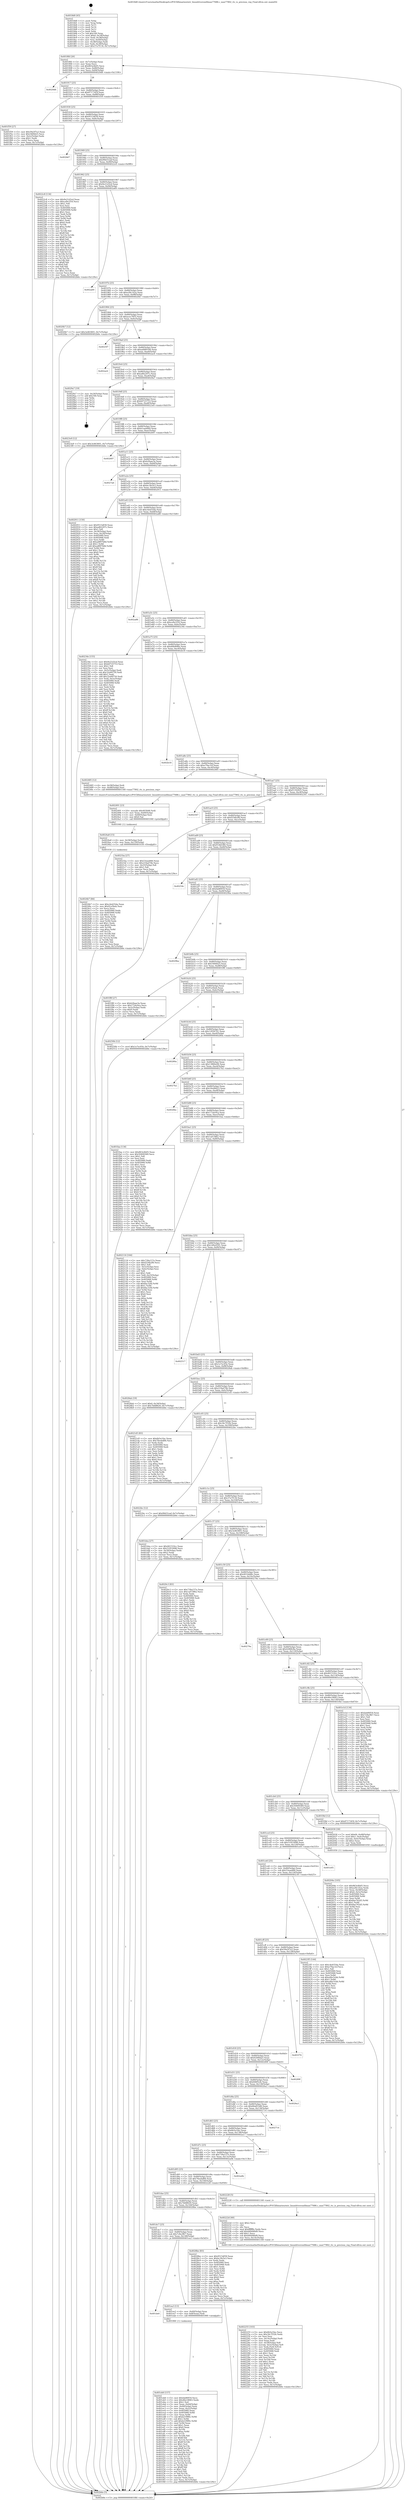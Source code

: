 digraph "0x4018d0" {
  label = "0x4018d0 (/mnt/c/Users/mathe/Desktop/tcc/POCII/binaries/extr_linuxdriversmfdmax77686.c_max77802_rtc_is_precious_reg_Final-ollvm.out::main(0))"
  labelloc = "t"
  node[shape=record]

  Entry [label="",width=0.3,height=0.3,shape=circle,fillcolor=black,style=filled]
  "0x4018fd" [label="{
     0x4018fd [26]\l
     | [instrs]\l
     &nbsp;&nbsp;0x4018fd \<+3\>: mov -0x7c(%rbp),%eax\l
     &nbsp;&nbsp;0x401900 \<+2\>: mov %eax,%ecx\l
     &nbsp;&nbsp;0x401902 \<+6\>: sub $0x863e4b05,%ecx\l
     &nbsp;&nbsp;0x401908 \<+3\>: mov %eax,-0x80(%rbp)\l
     &nbsp;&nbsp;0x40190b \<+6\>: mov %ecx,-0x84(%rbp)\l
     &nbsp;&nbsp;0x401911 \<+6\>: je 00000000004029d6 \<main+0x1106\>\l
  }"]
  "0x4029d6" [label="{
     0x4029d6\l
  }", style=dashed]
  "0x401917" [label="{
     0x401917 [25]\l
     | [instrs]\l
     &nbsp;&nbsp;0x401917 \<+5\>: jmp 000000000040191c \<main+0x4c\>\l
     &nbsp;&nbsp;0x40191c \<+3\>: mov -0x80(%rbp),%eax\l
     &nbsp;&nbsp;0x40191f \<+5\>: sub $0x8717345f,%eax\l
     &nbsp;&nbsp;0x401924 \<+6\>: mov %eax,-0x88(%rbp)\l
     &nbsp;&nbsp;0x40192a \<+6\>: je 0000000000401f59 \<main+0x689\>\l
  }"]
  Exit [label="",width=0.3,height=0.3,shape=circle,fillcolor=black,style=filled,peripheries=2]
  "0x401f59" [label="{
     0x401f59 [27]\l
     | [instrs]\l
     &nbsp;&nbsp;0x401f59 \<+5\>: mov $0x59a5f7a3,%eax\l
     &nbsp;&nbsp;0x401f5e \<+5\>: mov $0x5469d25,%ecx\l
     &nbsp;&nbsp;0x401f63 \<+3\>: mov -0x2c(%rbp),%edx\l
     &nbsp;&nbsp;0x401f66 \<+3\>: cmp $0x1,%edx\l
     &nbsp;&nbsp;0x401f69 \<+3\>: cmovl %ecx,%eax\l
     &nbsp;&nbsp;0x401f6c \<+3\>: mov %eax,-0x7c(%rbp)\l
     &nbsp;&nbsp;0x401f6f \<+5\>: jmp 0000000000402b6e \<main+0x129e\>\l
  }"]
  "0x401930" [label="{
     0x401930 [25]\l
     | [instrs]\l
     &nbsp;&nbsp;0x401930 \<+5\>: jmp 0000000000401935 \<main+0x65\>\l
     &nbsp;&nbsp;0x401935 \<+3\>: mov -0x80(%rbp),%eax\l
     &nbsp;&nbsp;0x401938 \<+5\>: sub $0x9515df39,%eax\l
     &nbsp;&nbsp;0x40193d \<+6\>: mov %eax,-0x8c(%rbp)\l
     &nbsp;&nbsp;0x401943 \<+6\>: je 0000000000402b67 \<main+0x1297\>\l
  }"]
  "0x4024b7" [label="{
     0x4024b7 [84]\l
     | [instrs]\l
     &nbsp;&nbsp;0x4024b7 \<+5\>: mov $0xc4eb55da,%eax\l
     &nbsp;&nbsp;0x4024bc \<+5\>: mov $0x91a5beb,%esi\l
     &nbsp;&nbsp;0x4024c1 \<+2\>: xor %ecx,%ecx\l
     &nbsp;&nbsp;0x4024c3 \<+7\>: mov 0x405060,%edx\l
     &nbsp;&nbsp;0x4024ca \<+8\>: mov 0x405068,%r8d\l
     &nbsp;&nbsp;0x4024d2 \<+3\>: sub $0x1,%ecx\l
     &nbsp;&nbsp;0x4024d5 \<+3\>: mov %edx,%r9d\l
     &nbsp;&nbsp;0x4024d8 \<+3\>: add %ecx,%r9d\l
     &nbsp;&nbsp;0x4024db \<+4\>: imul %r9d,%edx\l
     &nbsp;&nbsp;0x4024df \<+3\>: and $0x1,%edx\l
     &nbsp;&nbsp;0x4024e2 \<+3\>: cmp $0x0,%edx\l
     &nbsp;&nbsp;0x4024e5 \<+4\>: sete %r10b\l
     &nbsp;&nbsp;0x4024e9 \<+4\>: cmp $0xa,%r8d\l
     &nbsp;&nbsp;0x4024ed \<+4\>: setl %r11b\l
     &nbsp;&nbsp;0x4024f1 \<+3\>: mov %r10b,%bl\l
     &nbsp;&nbsp;0x4024f4 \<+3\>: and %r11b,%bl\l
     &nbsp;&nbsp;0x4024f7 \<+3\>: xor %r11b,%r10b\l
     &nbsp;&nbsp;0x4024fa \<+3\>: or %r10b,%bl\l
     &nbsp;&nbsp;0x4024fd \<+3\>: test $0x1,%bl\l
     &nbsp;&nbsp;0x402500 \<+3\>: cmovne %esi,%eax\l
     &nbsp;&nbsp;0x402503 \<+3\>: mov %eax,-0x7c(%rbp)\l
     &nbsp;&nbsp;0x402506 \<+5\>: jmp 0000000000402b6e \<main+0x129e\>\l
  }"]
  "0x402b67" [label="{
     0x402b67\l
  }", style=dashed]
  "0x401949" [label="{
     0x401949 [25]\l
     | [instrs]\l
     &nbsp;&nbsp;0x401949 \<+5\>: jmp 000000000040194e \<main+0x7e\>\l
     &nbsp;&nbsp;0x40194e \<+3\>: mov -0x80(%rbp),%eax\l
     &nbsp;&nbsp;0x401951 \<+5\>: sub $0x99d31eaf,%eax\l
     &nbsp;&nbsp;0x401956 \<+6\>: mov %eax,-0x90(%rbp)\l
     &nbsp;&nbsp;0x40195c \<+6\>: je 00000000004022c8 \<main+0x9f8\>\l
  }"]
  "0x4024a8" [label="{
     0x4024a8 [15]\l
     | [instrs]\l
     &nbsp;&nbsp;0x4024a8 \<+4\>: mov -0x58(%rbp),%rdi\l
     &nbsp;&nbsp;0x4024ac \<+6\>: mov %eax,-0x150(%rbp)\l
     &nbsp;&nbsp;0x4024b2 \<+5\>: call 0000000000401030 \<free@plt\>\l
     | [calls]\l
     &nbsp;&nbsp;0x401030 \{1\} (unknown)\l
  }"]
  "0x4022c8" [label="{
     0x4022c8 [134]\l
     | [instrs]\l
     &nbsp;&nbsp;0x4022c8 \<+5\>: mov $0x9e21d3cd,%eax\l
     &nbsp;&nbsp;0x4022cd \<+5\>: mov $0xce9e1f16,%ecx\l
     &nbsp;&nbsp;0x4022d2 \<+2\>: mov $0x1,%dl\l
     &nbsp;&nbsp;0x4022d4 \<+2\>: xor %esi,%esi\l
     &nbsp;&nbsp;0x4022d6 \<+7\>: mov 0x405060,%edi\l
     &nbsp;&nbsp;0x4022dd \<+8\>: mov 0x405068,%r8d\l
     &nbsp;&nbsp;0x4022e5 \<+3\>: sub $0x1,%esi\l
     &nbsp;&nbsp;0x4022e8 \<+3\>: mov %edi,%r9d\l
     &nbsp;&nbsp;0x4022eb \<+3\>: add %esi,%r9d\l
     &nbsp;&nbsp;0x4022ee \<+4\>: imul %r9d,%edi\l
     &nbsp;&nbsp;0x4022f2 \<+3\>: and $0x1,%edi\l
     &nbsp;&nbsp;0x4022f5 \<+3\>: cmp $0x0,%edi\l
     &nbsp;&nbsp;0x4022f8 \<+4\>: sete %r10b\l
     &nbsp;&nbsp;0x4022fc \<+4\>: cmp $0xa,%r8d\l
     &nbsp;&nbsp;0x402300 \<+4\>: setl %r11b\l
     &nbsp;&nbsp;0x402304 \<+3\>: mov %r10b,%bl\l
     &nbsp;&nbsp;0x402307 \<+3\>: xor $0xff,%bl\l
     &nbsp;&nbsp;0x40230a \<+3\>: mov %r11b,%r14b\l
     &nbsp;&nbsp;0x40230d \<+4\>: xor $0xff,%r14b\l
     &nbsp;&nbsp;0x402311 \<+3\>: xor $0x0,%dl\l
     &nbsp;&nbsp;0x402314 \<+3\>: mov %bl,%r15b\l
     &nbsp;&nbsp;0x402317 \<+4\>: and $0x0,%r15b\l
     &nbsp;&nbsp;0x40231b \<+3\>: and %dl,%r10b\l
     &nbsp;&nbsp;0x40231e \<+3\>: mov %r14b,%r12b\l
     &nbsp;&nbsp;0x402321 \<+4\>: and $0x0,%r12b\l
     &nbsp;&nbsp;0x402325 \<+3\>: and %dl,%r11b\l
     &nbsp;&nbsp;0x402328 \<+3\>: or %r10b,%r15b\l
     &nbsp;&nbsp;0x40232b \<+3\>: or %r11b,%r12b\l
     &nbsp;&nbsp;0x40232e \<+3\>: xor %r12b,%r15b\l
     &nbsp;&nbsp;0x402331 \<+3\>: or %r14b,%bl\l
     &nbsp;&nbsp;0x402334 \<+3\>: xor $0xff,%bl\l
     &nbsp;&nbsp;0x402337 \<+3\>: or $0x0,%dl\l
     &nbsp;&nbsp;0x40233a \<+2\>: and %dl,%bl\l
     &nbsp;&nbsp;0x40233c \<+3\>: or %bl,%r15b\l
     &nbsp;&nbsp;0x40233f \<+4\>: test $0x1,%r15b\l
     &nbsp;&nbsp;0x402343 \<+3\>: cmovne %ecx,%eax\l
     &nbsp;&nbsp;0x402346 \<+3\>: mov %eax,-0x7c(%rbp)\l
     &nbsp;&nbsp;0x402349 \<+5\>: jmp 0000000000402b6e \<main+0x129e\>\l
  }"]
  "0x401962" [label="{
     0x401962 [25]\l
     | [instrs]\l
     &nbsp;&nbsp;0x401962 \<+5\>: jmp 0000000000401967 \<main+0x97\>\l
     &nbsp;&nbsp;0x401967 \<+3\>: mov -0x80(%rbp),%eax\l
     &nbsp;&nbsp;0x40196a \<+5\>: sub $0x9e21d3cd,%eax\l
     &nbsp;&nbsp;0x40196f \<+6\>: mov %eax,-0x94(%rbp)\l
     &nbsp;&nbsp;0x401975 \<+6\>: je 0000000000402a69 \<main+0x1199\>\l
  }"]
  "0x402491" [label="{
     0x402491 [23]\l
     | [instrs]\l
     &nbsp;&nbsp;0x402491 \<+10\>: movabs $0x4030d6,%rdi\l
     &nbsp;&nbsp;0x40249b \<+3\>: mov %eax,-0x60(%rbp)\l
     &nbsp;&nbsp;0x40249e \<+3\>: mov -0x60(%rbp),%esi\l
     &nbsp;&nbsp;0x4024a1 \<+2\>: mov $0x0,%al\l
     &nbsp;&nbsp;0x4024a3 \<+5\>: call 0000000000401040 \<printf@plt\>\l
     | [calls]\l
     &nbsp;&nbsp;0x401040 \{1\} (unknown)\l
  }"]
  "0x402a69" [label="{
     0x402a69\l
  }", style=dashed]
  "0x40197b" [label="{
     0x40197b [25]\l
     | [instrs]\l
     &nbsp;&nbsp;0x40197b \<+5\>: jmp 0000000000401980 \<main+0xb0\>\l
     &nbsp;&nbsp;0x401980 \<+3\>: mov -0x80(%rbp),%eax\l
     &nbsp;&nbsp;0x401983 \<+5\>: sub $0xa28c142a,%eax\l
     &nbsp;&nbsp;0x401988 \<+6\>: mov %eax,-0x98(%rbp)\l
     &nbsp;&nbsp;0x40198e \<+6\>: je 00000000004020b7 \<main+0x7e7\>\l
  }"]
  "0x402255" [label="{
     0x402255 [103]\l
     | [instrs]\l
     &nbsp;&nbsp;0x402255 \<+5\>: mov $0x6b5e1fac,%ecx\l
     &nbsp;&nbsp;0x40225a \<+5\>: mov $0x34c7f32b,%edx\l
     &nbsp;&nbsp;0x40225f \<+2\>: xor %esi,%esi\l
     &nbsp;&nbsp;0x402261 \<+6\>: mov -0x14c(%rbp),%edi\l
     &nbsp;&nbsp;0x402267 \<+3\>: imul %eax,%edi\l
     &nbsp;&nbsp;0x40226a \<+4\>: mov -0x58(%rbp),%r8\l
     &nbsp;&nbsp;0x40226e \<+4\>: movslq -0x5c(%rbp),%r9\l
     &nbsp;&nbsp;0x402272 \<+4\>: mov %edi,(%r8,%r9,4)\l
     &nbsp;&nbsp;0x402276 \<+7\>: mov 0x405060,%eax\l
     &nbsp;&nbsp;0x40227d \<+7\>: mov 0x405068,%edi\l
     &nbsp;&nbsp;0x402284 \<+3\>: sub $0x1,%esi\l
     &nbsp;&nbsp;0x402287 \<+3\>: mov %eax,%r10d\l
     &nbsp;&nbsp;0x40228a \<+3\>: add %esi,%r10d\l
     &nbsp;&nbsp;0x40228d \<+4\>: imul %r10d,%eax\l
     &nbsp;&nbsp;0x402291 \<+3\>: and $0x1,%eax\l
     &nbsp;&nbsp;0x402294 \<+3\>: cmp $0x0,%eax\l
     &nbsp;&nbsp;0x402297 \<+4\>: sete %r11b\l
     &nbsp;&nbsp;0x40229b \<+3\>: cmp $0xa,%edi\l
     &nbsp;&nbsp;0x40229e \<+3\>: setl %bl\l
     &nbsp;&nbsp;0x4022a1 \<+3\>: mov %r11b,%r14b\l
     &nbsp;&nbsp;0x4022a4 \<+3\>: and %bl,%r14b\l
     &nbsp;&nbsp;0x4022a7 \<+3\>: xor %bl,%r11b\l
     &nbsp;&nbsp;0x4022aa \<+3\>: or %r11b,%r14b\l
     &nbsp;&nbsp;0x4022ad \<+4\>: test $0x1,%r14b\l
     &nbsp;&nbsp;0x4022b1 \<+3\>: cmovne %edx,%ecx\l
     &nbsp;&nbsp;0x4022b4 \<+3\>: mov %ecx,-0x7c(%rbp)\l
     &nbsp;&nbsp;0x4022b7 \<+5\>: jmp 0000000000402b6e \<main+0x129e\>\l
  }"]
  "0x4020b7" [label="{
     0x4020b7 [12]\l
     | [instrs]\l
     &nbsp;&nbsp;0x4020b7 \<+7\>: movl $0x3e463601,-0x7c(%rbp)\l
     &nbsp;&nbsp;0x4020be \<+5\>: jmp 0000000000402b6e \<main+0x129e\>\l
  }"]
  "0x401994" [label="{
     0x401994 [25]\l
     | [instrs]\l
     &nbsp;&nbsp;0x401994 \<+5\>: jmp 0000000000401999 \<main+0xc9\>\l
     &nbsp;&nbsp;0x401999 \<+3\>: mov -0x80(%rbp),%eax\l
     &nbsp;&nbsp;0x40199c \<+5\>: sub $0xacec7855,%eax\l
     &nbsp;&nbsp;0x4019a1 \<+6\>: mov %eax,-0x9c(%rbp)\l
     &nbsp;&nbsp;0x4019a7 \<+6\>: je 00000000004025f7 \<main+0xd27\>\l
  }"]
  "0x40222d" [label="{
     0x40222d [40]\l
     | [instrs]\l
     &nbsp;&nbsp;0x40222d \<+5\>: mov $0x2,%ecx\l
     &nbsp;&nbsp;0x402232 \<+1\>: cltd\l
     &nbsp;&nbsp;0x402233 \<+2\>: idiv %ecx\l
     &nbsp;&nbsp;0x402235 \<+6\>: imul $0xfffffffe,%edx,%ecx\l
     &nbsp;&nbsp;0x40223b \<+6\>: add $0xb60d46d9,%ecx\l
     &nbsp;&nbsp;0x402241 \<+3\>: add $0x1,%ecx\l
     &nbsp;&nbsp;0x402244 \<+6\>: sub $0xb60d46d9,%ecx\l
     &nbsp;&nbsp;0x40224a \<+6\>: mov %ecx,-0x14c(%rbp)\l
     &nbsp;&nbsp;0x402250 \<+5\>: call 0000000000401160 \<next_i\>\l
     | [calls]\l
     &nbsp;&nbsp;0x401160 \{1\} (/mnt/c/Users/mathe/Desktop/tcc/POCII/binaries/extr_linuxdriversmfdmax77686.c_max77802_rtc_is_precious_reg_Final-ollvm.out::next_i)\l
  }"]
  "0x4025f7" [label="{
     0x4025f7\l
  }", style=dashed]
  "0x4019ad" [label="{
     0x4019ad [25]\l
     | [instrs]\l
     &nbsp;&nbsp;0x4019ad \<+5\>: jmp 00000000004019b2 \<main+0xe2\>\l
     &nbsp;&nbsp;0x4019b2 \<+3\>: mov -0x80(%rbp),%eax\l
     &nbsp;&nbsp;0x4019b5 \<+5\>: sub $0xad480184,%eax\l
     &nbsp;&nbsp;0x4019ba \<+6\>: mov %eax,-0xa0(%rbp)\l
     &nbsp;&nbsp;0x4019c0 \<+6\>: je 0000000000402ac6 \<main+0x11f6\>\l
  }"]
  "0x40204e" [label="{
     0x40204e [105]\l
     | [instrs]\l
     &nbsp;&nbsp;0x40204e \<+5\>: mov $0x863e4b05,%ecx\l
     &nbsp;&nbsp;0x402053 \<+5\>: mov $0xa28c142a,%edx\l
     &nbsp;&nbsp;0x402058 \<+4\>: mov %rax,-0x58(%rbp)\l
     &nbsp;&nbsp;0x40205c \<+7\>: movl $0x0,-0x5c(%rbp)\l
     &nbsp;&nbsp;0x402063 \<+7\>: mov 0x405060,%esi\l
     &nbsp;&nbsp;0x40206a \<+8\>: mov 0x405068,%r8d\l
     &nbsp;&nbsp;0x402072 \<+3\>: mov %esi,%r9d\l
     &nbsp;&nbsp;0x402075 \<+7\>: sub $0x8ae762d5,%r9d\l
     &nbsp;&nbsp;0x40207c \<+4\>: sub $0x1,%r9d\l
     &nbsp;&nbsp;0x402080 \<+7\>: add $0x8ae762d5,%r9d\l
     &nbsp;&nbsp;0x402087 \<+4\>: imul %r9d,%esi\l
     &nbsp;&nbsp;0x40208b \<+3\>: and $0x1,%esi\l
     &nbsp;&nbsp;0x40208e \<+3\>: cmp $0x0,%esi\l
     &nbsp;&nbsp;0x402091 \<+4\>: sete %r10b\l
     &nbsp;&nbsp;0x402095 \<+4\>: cmp $0xa,%r8d\l
     &nbsp;&nbsp;0x402099 \<+4\>: setl %r11b\l
     &nbsp;&nbsp;0x40209d \<+3\>: mov %r10b,%bl\l
     &nbsp;&nbsp;0x4020a0 \<+3\>: and %r11b,%bl\l
     &nbsp;&nbsp;0x4020a3 \<+3\>: xor %r11b,%r10b\l
     &nbsp;&nbsp;0x4020a6 \<+3\>: or %r10b,%bl\l
     &nbsp;&nbsp;0x4020a9 \<+3\>: test $0x1,%bl\l
     &nbsp;&nbsp;0x4020ac \<+3\>: cmovne %edx,%ecx\l
     &nbsp;&nbsp;0x4020af \<+3\>: mov %ecx,-0x7c(%rbp)\l
     &nbsp;&nbsp;0x4020b2 \<+5\>: jmp 0000000000402b6e \<main+0x129e\>\l
  }"]
  "0x402ac6" [label="{
     0x402ac6\l
  }", style=dashed]
  "0x4019c6" [label="{
     0x4019c6 [25]\l
     | [instrs]\l
     &nbsp;&nbsp;0x4019c6 \<+5\>: jmp 00000000004019cb \<main+0xfb\>\l
     &nbsp;&nbsp;0x4019cb \<+3\>: mov -0x80(%rbp),%eax\l
     &nbsp;&nbsp;0x4019ce \<+5\>: sub $0xad62207c,%eax\l
     &nbsp;&nbsp;0x4019d3 \<+6\>: mov %eax,-0xa4(%rbp)\l
     &nbsp;&nbsp;0x4019d9 \<+6\>: je 00000000004029a7 \<main+0x10d7\>\l
  }"]
  "0x401eb0" [label="{
     0x401eb0 [157]\l
     | [instrs]\l
     &nbsp;&nbsp;0x401eb0 \<+5\>: mov $0xfab80f18,%ecx\l
     &nbsp;&nbsp;0x401eb5 \<+5\>: mov $0x46e18063,%edx\l
     &nbsp;&nbsp;0x401eba \<+3\>: mov $0x1,%sil\l
     &nbsp;&nbsp;0x401ebd \<+3\>: mov %eax,-0x44(%rbp)\l
     &nbsp;&nbsp;0x401ec0 \<+3\>: mov -0x44(%rbp),%eax\l
     &nbsp;&nbsp;0x401ec3 \<+3\>: mov %eax,-0x2c(%rbp)\l
     &nbsp;&nbsp;0x401ec6 \<+7\>: mov 0x405060,%eax\l
     &nbsp;&nbsp;0x401ecd \<+8\>: mov 0x405068,%r8d\l
     &nbsp;&nbsp;0x401ed5 \<+3\>: mov %eax,%r9d\l
     &nbsp;&nbsp;0x401ed8 \<+7\>: sub $0xb21f9f0c,%r9d\l
     &nbsp;&nbsp;0x401edf \<+4\>: sub $0x1,%r9d\l
     &nbsp;&nbsp;0x401ee3 \<+7\>: add $0xb21f9f0c,%r9d\l
     &nbsp;&nbsp;0x401eea \<+4\>: imul %r9d,%eax\l
     &nbsp;&nbsp;0x401eee \<+3\>: and $0x1,%eax\l
     &nbsp;&nbsp;0x401ef1 \<+3\>: cmp $0x0,%eax\l
     &nbsp;&nbsp;0x401ef4 \<+4\>: sete %r10b\l
     &nbsp;&nbsp;0x401ef8 \<+4\>: cmp $0xa,%r8d\l
     &nbsp;&nbsp;0x401efc \<+4\>: setl %r11b\l
     &nbsp;&nbsp;0x401f00 \<+3\>: mov %r10b,%bl\l
     &nbsp;&nbsp;0x401f03 \<+3\>: xor $0xff,%bl\l
     &nbsp;&nbsp;0x401f06 \<+3\>: mov %r11b,%r14b\l
     &nbsp;&nbsp;0x401f09 \<+4\>: xor $0xff,%r14b\l
     &nbsp;&nbsp;0x401f0d \<+4\>: xor $0x1,%sil\l
     &nbsp;&nbsp;0x401f11 \<+3\>: mov %bl,%r15b\l
     &nbsp;&nbsp;0x401f14 \<+4\>: and $0xff,%r15b\l
     &nbsp;&nbsp;0x401f18 \<+3\>: and %sil,%r10b\l
     &nbsp;&nbsp;0x401f1b \<+3\>: mov %r14b,%r12b\l
     &nbsp;&nbsp;0x401f1e \<+4\>: and $0xff,%r12b\l
     &nbsp;&nbsp;0x401f22 \<+3\>: and %sil,%r11b\l
     &nbsp;&nbsp;0x401f25 \<+3\>: or %r10b,%r15b\l
     &nbsp;&nbsp;0x401f28 \<+3\>: or %r11b,%r12b\l
     &nbsp;&nbsp;0x401f2b \<+3\>: xor %r12b,%r15b\l
     &nbsp;&nbsp;0x401f2e \<+3\>: or %r14b,%bl\l
     &nbsp;&nbsp;0x401f31 \<+3\>: xor $0xff,%bl\l
     &nbsp;&nbsp;0x401f34 \<+4\>: or $0x1,%sil\l
     &nbsp;&nbsp;0x401f38 \<+3\>: and %sil,%bl\l
     &nbsp;&nbsp;0x401f3b \<+3\>: or %bl,%r15b\l
     &nbsp;&nbsp;0x401f3e \<+4\>: test $0x1,%r15b\l
     &nbsp;&nbsp;0x401f42 \<+3\>: cmovne %edx,%ecx\l
     &nbsp;&nbsp;0x401f45 \<+3\>: mov %ecx,-0x7c(%rbp)\l
     &nbsp;&nbsp;0x401f48 \<+5\>: jmp 0000000000402b6e \<main+0x129e\>\l
  }"]
  "0x4029a7" [label="{
     0x4029a7 [19]\l
     | [instrs]\l
     &nbsp;&nbsp;0x4029a7 \<+3\>: mov -0x24(%rbp),%eax\l
     &nbsp;&nbsp;0x4029aa \<+7\>: add $0x160,%rsp\l
     &nbsp;&nbsp;0x4029b1 \<+1\>: pop %rbx\l
     &nbsp;&nbsp;0x4029b2 \<+2\>: pop %r12\l
     &nbsp;&nbsp;0x4029b4 \<+2\>: pop %r14\l
     &nbsp;&nbsp;0x4029b6 \<+2\>: pop %r15\l
     &nbsp;&nbsp;0x4029b8 \<+1\>: pop %rbp\l
     &nbsp;&nbsp;0x4029b9 \<+1\>: ret\l
  }"]
  "0x4019df" [label="{
     0x4019df [25]\l
     | [instrs]\l
     &nbsp;&nbsp;0x4019df \<+5\>: jmp 00000000004019e4 \<main+0x114\>\l
     &nbsp;&nbsp;0x4019e4 \<+3\>: mov -0x80(%rbp),%eax\l
     &nbsp;&nbsp;0x4019e7 \<+5\>: sub $0xb0725753,%eax\l
     &nbsp;&nbsp;0x4019ec \<+6\>: mov %eax,-0xa8(%rbp)\l
     &nbsp;&nbsp;0x4019f2 \<+6\>: je 00000000004023e9 \<main+0xb19\>\l
  }"]
  "0x401de0" [label="{
     0x401de0\l
  }", style=dashed]
  "0x4023e9" [label="{
     0x4023e9 [12]\l
     | [instrs]\l
     &nbsp;&nbsp;0x4023e9 \<+7\>: movl $0x3e463601,-0x7c(%rbp)\l
     &nbsp;&nbsp;0x4023f0 \<+5\>: jmp 0000000000402b6e \<main+0x129e\>\l
  }"]
  "0x4019f8" [label="{
     0x4019f8 [25]\l
     | [instrs]\l
     &nbsp;&nbsp;0x4019f8 \<+5\>: jmp 00000000004019fd \<main+0x12d\>\l
     &nbsp;&nbsp;0x4019fd \<+3\>: mov -0x80(%rbp),%eax\l
     &nbsp;&nbsp;0x401a00 \<+5\>: sub $0xb1aa4db9,%eax\l
     &nbsp;&nbsp;0x401a05 \<+6\>: mov %eax,-0xac(%rbp)\l
     &nbsp;&nbsp;0x401a0b \<+6\>: je 0000000000402697 \<main+0xdc7\>\l
  }"]
  "0x401ea3" [label="{
     0x401ea3 [13]\l
     | [instrs]\l
     &nbsp;&nbsp;0x401ea3 \<+4\>: mov -0x40(%rbp),%rax\l
     &nbsp;&nbsp;0x401ea7 \<+4\>: mov 0x8(%rax),%rdi\l
     &nbsp;&nbsp;0x401eab \<+5\>: call 0000000000401060 \<atoi@plt\>\l
     | [calls]\l
     &nbsp;&nbsp;0x401060 \{1\} (unknown)\l
  }"]
  "0x402697" [label="{
     0x402697\l
  }", style=dashed]
  "0x401a11" [label="{
     0x401a11 [25]\l
     | [instrs]\l
     &nbsp;&nbsp;0x401a11 \<+5\>: jmp 0000000000401a16 \<main+0x146\>\l
     &nbsp;&nbsp;0x401a16 \<+3\>: mov -0x80(%rbp),%eax\l
     &nbsp;&nbsp;0x401a19 \<+5\>: sub $0xb2faae3a,%eax\l
     &nbsp;&nbsp;0x401a1e \<+6\>: mov %eax,-0xb0(%rbp)\l
     &nbsp;&nbsp;0x401a24 \<+6\>: je 00000000004027a6 \<main+0xed6\>\l
  }"]
  "0x401dc7" [label="{
     0x401dc7 [25]\l
     | [instrs]\l
     &nbsp;&nbsp;0x401dc7 \<+5\>: jmp 0000000000401dcc \<main+0x4fc\>\l
     &nbsp;&nbsp;0x401dcc \<+3\>: mov -0x80(%rbp),%eax\l
     &nbsp;&nbsp;0x401dcf \<+5\>: sub $0x7c8a3fb7,%eax\l
     &nbsp;&nbsp;0x401dd4 \<+6\>: mov %eax,-0x148(%rbp)\l
     &nbsp;&nbsp;0x401dda \<+6\>: je 0000000000401ea3 \<main+0x5d3\>\l
  }"]
  "0x4027a6" [label="{
     0x4027a6\l
  }", style=dashed]
  "0x401a2a" [label="{
     0x401a2a [25]\l
     | [instrs]\l
     &nbsp;&nbsp;0x401a2a \<+5\>: jmp 0000000000401a2f \<main+0x15f\>\l
     &nbsp;&nbsp;0x401a2f \<+3\>: mov -0x80(%rbp),%eax\l
     &nbsp;&nbsp;0x401a32 \<+5\>: sub $0xbc3fe5e3,%eax\l
     &nbsp;&nbsp;0x401a37 \<+6\>: mov %eax,-0xb4(%rbp)\l
     &nbsp;&nbsp;0x401a3d \<+6\>: je 0000000000402911 \<main+0x1041\>\l
  }"]
  "0x4028be" [label="{
     0x4028be [83]\l
     | [instrs]\l
     &nbsp;&nbsp;0x4028be \<+5\>: mov $0x9515df39,%eax\l
     &nbsp;&nbsp;0x4028c3 \<+5\>: mov $0xbc3fe5e3,%ecx\l
     &nbsp;&nbsp;0x4028c8 \<+2\>: xor %edx,%edx\l
     &nbsp;&nbsp;0x4028ca \<+7\>: mov 0x405060,%esi\l
     &nbsp;&nbsp;0x4028d1 \<+7\>: mov 0x405068,%edi\l
     &nbsp;&nbsp;0x4028d8 \<+3\>: sub $0x1,%edx\l
     &nbsp;&nbsp;0x4028db \<+3\>: mov %esi,%r8d\l
     &nbsp;&nbsp;0x4028de \<+3\>: add %edx,%r8d\l
     &nbsp;&nbsp;0x4028e1 \<+4\>: imul %r8d,%esi\l
     &nbsp;&nbsp;0x4028e5 \<+3\>: and $0x1,%esi\l
     &nbsp;&nbsp;0x4028e8 \<+3\>: cmp $0x0,%esi\l
     &nbsp;&nbsp;0x4028eb \<+4\>: sete %r9b\l
     &nbsp;&nbsp;0x4028ef \<+3\>: cmp $0xa,%edi\l
     &nbsp;&nbsp;0x4028f2 \<+4\>: setl %r10b\l
     &nbsp;&nbsp;0x4028f6 \<+3\>: mov %r9b,%r11b\l
     &nbsp;&nbsp;0x4028f9 \<+3\>: and %r10b,%r11b\l
     &nbsp;&nbsp;0x4028fc \<+3\>: xor %r10b,%r9b\l
     &nbsp;&nbsp;0x4028ff \<+3\>: or %r9b,%r11b\l
     &nbsp;&nbsp;0x402902 \<+4\>: test $0x1,%r11b\l
     &nbsp;&nbsp;0x402906 \<+3\>: cmovne %ecx,%eax\l
     &nbsp;&nbsp;0x402909 \<+3\>: mov %eax,-0x7c(%rbp)\l
     &nbsp;&nbsp;0x40290c \<+5\>: jmp 0000000000402b6e \<main+0x129e\>\l
  }"]
  "0x402911" [label="{
     0x402911 [150]\l
     | [instrs]\l
     &nbsp;&nbsp;0x402911 \<+5\>: mov $0x9515df39,%eax\l
     &nbsp;&nbsp;0x402916 \<+5\>: mov $0xad62207c,%ecx\l
     &nbsp;&nbsp;0x40291b \<+2\>: mov $0x1,%dl\l
     &nbsp;&nbsp;0x40291d \<+3\>: mov -0x34(%rbp),%esi\l
     &nbsp;&nbsp;0x402920 \<+3\>: mov %esi,-0x24(%rbp)\l
     &nbsp;&nbsp;0x402923 \<+7\>: mov 0x405060,%esi\l
     &nbsp;&nbsp;0x40292a \<+7\>: mov 0x405068,%edi\l
     &nbsp;&nbsp;0x402931 \<+3\>: mov %esi,%r8d\l
     &nbsp;&nbsp;0x402934 \<+7\>: sub $0xad897b8d,%r8d\l
     &nbsp;&nbsp;0x40293b \<+4\>: sub $0x1,%r8d\l
     &nbsp;&nbsp;0x40293f \<+7\>: add $0xad897b8d,%r8d\l
     &nbsp;&nbsp;0x402946 \<+4\>: imul %r8d,%esi\l
     &nbsp;&nbsp;0x40294a \<+3\>: and $0x1,%esi\l
     &nbsp;&nbsp;0x40294d \<+3\>: cmp $0x0,%esi\l
     &nbsp;&nbsp;0x402950 \<+4\>: sete %r9b\l
     &nbsp;&nbsp;0x402954 \<+3\>: cmp $0xa,%edi\l
     &nbsp;&nbsp;0x402957 \<+4\>: setl %r10b\l
     &nbsp;&nbsp;0x40295b \<+3\>: mov %r9b,%r11b\l
     &nbsp;&nbsp;0x40295e \<+4\>: xor $0xff,%r11b\l
     &nbsp;&nbsp;0x402962 \<+3\>: mov %r10b,%bl\l
     &nbsp;&nbsp;0x402965 \<+3\>: xor $0xff,%bl\l
     &nbsp;&nbsp;0x402968 \<+3\>: xor $0x1,%dl\l
     &nbsp;&nbsp;0x40296b \<+3\>: mov %r11b,%r14b\l
     &nbsp;&nbsp;0x40296e \<+4\>: and $0xff,%r14b\l
     &nbsp;&nbsp;0x402972 \<+3\>: and %dl,%r9b\l
     &nbsp;&nbsp;0x402975 \<+3\>: mov %bl,%r15b\l
     &nbsp;&nbsp;0x402978 \<+4\>: and $0xff,%r15b\l
     &nbsp;&nbsp;0x40297c \<+3\>: and %dl,%r10b\l
     &nbsp;&nbsp;0x40297f \<+3\>: or %r9b,%r14b\l
     &nbsp;&nbsp;0x402982 \<+3\>: or %r10b,%r15b\l
     &nbsp;&nbsp;0x402985 \<+3\>: xor %r15b,%r14b\l
     &nbsp;&nbsp;0x402988 \<+3\>: or %bl,%r11b\l
     &nbsp;&nbsp;0x40298b \<+4\>: xor $0xff,%r11b\l
     &nbsp;&nbsp;0x40298f \<+3\>: or $0x1,%dl\l
     &nbsp;&nbsp;0x402992 \<+3\>: and %dl,%r11b\l
     &nbsp;&nbsp;0x402995 \<+3\>: or %r11b,%r14b\l
     &nbsp;&nbsp;0x402998 \<+4\>: test $0x1,%r14b\l
     &nbsp;&nbsp;0x40299c \<+3\>: cmovne %ecx,%eax\l
     &nbsp;&nbsp;0x40299f \<+3\>: mov %eax,-0x7c(%rbp)\l
     &nbsp;&nbsp;0x4029a2 \<+5\>: jmp 0000000000402b6e \<main+0x129e\>\l
  }"]
  "0x401a43" [label="{
     0x401a43 [25]\l
     | [instrs]\l
     &nbsp;&nbsp;0x401a43 \<+5\>: jmp 0000000000401a48 \<main+0x178\>\l
     &nbsp;&nbsp;0x401a48 \<+3\>: mov -0x80(%rbp),%eax\l
     &nbsp;&nbsp;0x401a4b \<+5\>: sub $0xc4eb55da,%eax\l
     &nbsp;&nbsp;0x401a50 \<+6\>: mov %eax,-0xb8(%rbp)\l
     &nbsp;&nbsp;0x401a56 \<+6\>: je 0000000000402a88 \<main+0x11b8\>\l
  }"]
  "0x401dae" [label="{
     0x401dae [25]\l
     | [instrs]\l
     &nbsp;&nbsp;0x401dae \<+5\>: jmp 0000000000401db3 \<main+0x4e3\>\l
     &nbsp;&nbsp;0x401db3 \<+3\>: mov -0x80(%rbp),%eax\l
     &nbsp;&nbsp;0x401db6 \<+5\>: sub $0x7bfd8620,%eax\l
     &nbsp;&nbsp;0x401dbb \<+6\>: mov %eax,-0x144(%rbp)\l
     &nbsp;&nbsp;0x401dc1 \<+6\>: je 00000000004028be \<main+0xfee\>\l
  }"]
  "0x402a88" [label="{
     0x402a88\l
  }", style=dashed]
  "0x401a5c" [label="{
     0x401a5c [25]\l
     | [instrs]\l
     &nbsp;&nbsp;0x401a5c \<+5\>: jmp 0000000000401a61 \<main+0x191\>\l
     &nbsp;&nbsp;0x401a61 \<+3\>: mov -0x80(%rbp),%eax\l
     &nbsp;&nbsp;0x401a64 \<+5\>: sub $0xce9e1f16,%eax\l
     &nbsp;&nbsp;0x401a69 \<+6\>: mov %eax,-0xbc(%rbp)\l
     &nbsp;&nbsp;0x401a6f \<+6\>: je 000000000040234e \<main+0xa7e\>\l
  }"]
  "0x402228" [label="{
     0x402228 [5]\l
     | [instrs]\l
     &nbsp;&nbsp;0x402228 \<+5\>: call 0000000000401160 \<next_i\>\l
     | [calls]\l
     &nbsp;&nbsp;0x401160 \{1\} (/mnt/c/Users/mathe/Desktop/tcc/POCII/binaries/extr_linuxdriversmfdmax77686.c_max77802_rtc_is_precious_reg_Final-ollvm.out::next_i)\l
  }"]
  "0x40234e" [label="{
     0x40234e [155]\l
     | [instrs]\l
     &nbsp;&nbsp;0x40234e \<+5\>: mov $0x9e21d3cd,%eax\l
     &nbsp;&nbsp;0x402353 \<+5\>: mov $0xb0725753,%ecx\l
     &nbsp;&nbsp;0x402358 \<+2\>: mov $0x1,%dl\l
     &nbsp;&nbsp;0x40235a \<+2\>: xor %esi,%esi\l
     &nbsp;&nbsp;0x40235c \<+3\>: mov -0x5c(%rbp),%edi\l
     &nbsp;&nbsp;0x40235f \<+6\>: sub $0x32e69750,%edi\l
     &nbsp;&nbsp;0x402365 \<+3\>: add $0x1,%edi\l
     &nbsp;&nbsp;0x402368 \<+6\>: add $0x32e69750,%edi\l
     &nbsp;&nbsp;0x40236e \<+3\>: mov %edi,-0x5c(%rbp)\l
     &nbsp;&nbsp;0x402371 \<+7\>: mov 0x405060,%edi\l
     &nbsp;&nbsp;0x402378 \<+8\>: mov 0x405068,%r8d\l
     &nbsp;&nbsp;0x402380 \<+3\>: sub $0x1,%esi\l
     &nbsp;&nbsp;0x402383 \<+3\>: mov %edi,%r9d\l
     &nbsp;&nbsp;0x402386 \<+3\>: add %esi,%r9d\l
     &nbsp;&nbsp;0x402389 \<+4\>: imul %r9d,%edi\l
     &nbsp;&nbsp;0x40238d \<+3\>: and $0x1,%edi\l
     &nbsp;&nbsp;0x402390 \<+3\>: cmp $0x0,%edi\l
     &nbsp;&nbsp;0x402393 \<+4\>: sete %r10b\l
     &nbsp;&nbsp;0x402397 \<+4\>: cmp $0xa,%r8d\l
     &nbsp;&nbsp;0x40239b \<+4\>: setl %r11b\l
     &nbsp;&nbsp;0x40239f \<+3\>: mov %r10b,%bl\l
     &nbsp;&nbsp;0x4023a2 \<+3\>: xor $0xff,%bl\l
     &nbsp;&nbsp;0x4023a5 \<+3\>: mov %r11b,%r14b\l
     &nbsp;&nbsp;0x4023a8 \<+4\>: xor $0xff,%r14b\l
     &nbsp;&nbsp;0x4023ac \<+3\>: xor $0x0,%dl\l
     &nbsp;&nbsp;0x4023af \<+3\>: mov %bl,%r15b\l
     &nbsp;&nbsp;0x4023b2 \<+4\>: and $0x0,%r15b\l
     &nbsp;&nbsp;0x4023b6 \<+3\>: and %dl,%r10b\l
     &nbsp;&nbsp;0x4023b9 \<+3\>: mov %r14b,%r12b\l
     &nbsp;&nbsp;0x4023bc \<+4\>: and $0x0,%r12b\l
     &nbsp;&nbsp;0x4023c0 \<+3\>: and %dl,%r11b\l
     &nbsp;&nbsp;0x4023c3 \<+3\>: or %r10b,%r15b\l
     &nbsp;&nbsp;0x4023c6 \<+3\>: or %r11b,%r12b\l
     &nbsp;&nbsp;0x4023c9 \<+3\>: xor %r12b,%r15b\l
     &nbsp;&nbsp;0x4023cc \<+3\>: or %r14b,%bl\l
     &nbsp;&nbsp;0x4023cf \<+3\>: xor $0xff,%bl\l
     &nbsp;&nbsp;0x4023d2 \<+3\>: or $0x0,%dl\l
     &nbsp;&nbsp;0x4023d5 \<+2\>: and %dl,%bl\l
     &nbsp;&nbsp;0x4023d7 \<+3\>: or %bl,%r15b\l
     &nbsp;&nbsp;0x4023da \<+4\>: test $0x1,%r15b\l
     &nbsp;&nbsp;0x4023de \<+3\>: cmovne %ecx,%eax\l
     &nbsp;&nbsp;0x4023e1 \<+3\>: mov %eax,-0x7c(%rbp)\l
     &nbsp;&nbsp;0x4023e4 \<+5\>: jmp 0000000000402b6e \<main+0x129e\>\l
  }"]
  "0x401a75" [label="{
     0x401a75 [25]\l
     | [instrs]\l
     &nbsp;&nbsp;0x401a75 \<+5\>: jmp 0000000000401a7a \<main+0x1aa\>\l
     &nbsp;&nbsp;0x401a7a \<+3\>: mov -0x80(%rbp),%eax\l
     &nbsp;&nbsp;0x401a7d \<+5\>: sub $0xd0b90f6e,%eax\l
     &nbsp;&nbsp;0x401a82 \<+6\>: mov %eax,-0xc0(%rbp)\l
     &nbsp;&nbsp;0x401a88 \<+6\>: je 0000000000402b18 \<main+0x1248\>\l
  }"]
  "0x401d95" [label="{
     0x401d95 [25]\l
     | [instrs]\l
     &nbsp;&nbsp;0x401d95 \<+5\>: jmp 0000000000401d9a \<main+0x4ca\>\l
     &nbsp;&nbsp;0x401d9a \<+3\>: mov -0x80(%rbp),%eax\l
     &nbsp;&nbsp;0x401d9d \<+5\>: sub $0x76eebd84,%eax\l
     &nbsp;&nbsp;0x401da2 \<+6\>: mov %eax,-0x140(%rbp)\l
     &nbsp;&nbsp;0x401da8 \<+6\>: je 0000000000402228 \<main+0x958\>\l
  }"]
  "0x402b18" [label="{
     0x402b18\l
  }", style=dashed]
  "0x401a8e" [label="{
     0x401a8e [25]\l
     | [instrs]\l
     &nbsp;&nbsp;0x401a8e \<+5\>: jmp 0000000000401a93 \<main+0x1c3\>\l
     &nbsp;&nbsp;0x401a93 \<+3\>: mov -0x80(%rbp),%eax\l
     &nbsp;&nbsp;0x401a96 \<+5\>: sub $0xe79ac3cf,%eax\l
     &nbsp;&nbsp;0x401a9b \<+6\>: mov %eax,-0xc4(%rbp)\l
     &nbsp;&nbsp;0x401aa1 \<+6\>: je 0000000000402485 \<main+0xbb5\>\l
  }"]
  "0x402a0b" [label="{
     0x402a0b\l
  }", style=dashed]
  "0x402485" [label="{
     0x402485 [12]\l
     | [instrs]\l
     &nbsp;&nbsp;0x402485 \<+4\>: mov -0x58(%rbp),%rdi\l
     &nbsp;&nbsp;0x402489 \<+3\>: mov -0x48(%rbp),%esi\l
     &nbsp;&nbsp;0x40248c \<+5\>: call 0000000000401540 \<max77802_rtc_is_precious_reg\>\l
     | [calls]\l
     &nbsp;&nbsp;0x401540 \{1\} (/mnt/c/Users/mathe/Desktop/tcc/POCII/binaries/extr_linuxdriversmfdmax77686.c_max77802_rtc_is_precious_reg_Final-ollvm.out::max77802_rtc_is_precious_reg)\l
  }"]
  "0x401aa7" [label="{
     0x401aa7 [25]\l
     | [instrs]\l
     &nbsp;&nbsp;0x401aa7 \<+5\>: jmp 0000000000401aac \<main+0x1dc\>\l
     &nbsp;&nbsp;0x401aac \<+3\>: mov -0x80(%rbp),%eax\l
     &nbsp;&nbsp;0x401aaf \<+5\>: sub $0xf1192825,%eax\l
     &nbsp;&nbsp;0x401ab4 \<+6\>: mov %eax,-0xc8(%rbp)\l
     &nbsp;&nbsp;0x401aba \<+6\>: je 0000000000402567 \<main+0xc97\>\l
  }"]
  "0x401d7c" [label="{
     0x401d7c [25]\l
     | [instrs]\l
     &nbsp;&nbsp;0x401d7c \<+5\>: jmp 0000000000401d81 \<main+0x4b1\>\l
     &nbsp;&nbsp;0x401d81 \<+3\>: mov -0x80(%rbp),%eax\l
     &nbsp;&nbsp;0x401d84 \<+5\>: sub $0x739a157e,%eax\l
     &nbsp;&nbsp;0x401d89 \<+6\>: mov %eax,-0x13c(%rbp)\l
     &nbsp;&nbsp;0x401d8f \<+6\>: je 0000000000402a0b \<main+0x113b\>\l
  }"]
  "0x402567" [label="{
     0x402567\l
  }", style=dashed]
  "0x401ac0" [label="{
     0x401ac0 [25]\l
     | [instrs]\l
     &nbsp;&nbsp;0x401ac0 \<+5\>: jmp 0000000000401ac5 \<main+0x1f5\>\l
     &nbsp;&nbsp;0x401ac5 \<+3\>: mov -0x80(%rbp),%eax\l
     &nbsp;&nbsp;0x401ac8 \<+5\>: sub $0xf254b2f8,%eax\l
     &nbsp;&nbsp;0x401acd \<+6\>: mov %eax,-0xcc(%rbp)\l
     &nbsp;&nbsp;0x401ad3 \<+6\>: je 00000000004021ba \<main+0x8ea\>\l
  }"]
  "0x402a17" [label="{
     0x402a17\l
  }", style=dashed]
  "0x4021ba" [label="{
     0x4021ba [27]\l
     | [instrs]\l
     &nbsp;&nbsp;0x4021ba \<+5\>: mov $0x53eae666,%eax\l
     &nbsp;&nbsp;0x4021bf \<+5\>: mov $0x219ad74b,%ecx\l
     &nbsp;&nbsp;0x4021c4 \<+3\>: mov -0x25(%rbp),%dl\l
     &nbsp;&nbsp;0x4021c7 \<+3\>: test $0x1,%dl\l
     &nbsp;&nbsp;0x4021ca \<+3\>: cmovne %ecx,%eax\l
     &nbsp;&nbsp;0x4021cd \<+3\>: mov %eax,-0x7c(%rbp)\l
     &nbsp;&nbsp;0x4021d0 \<+5\>: jmp 0000000000402b6e \<main+0x129e\>\l
  }"]
  "0x401ad9" [label="{
     0x401ad9 [25]\l
     | [instrs]\l
     &nbsp;&nbsp;0x401ad9 \<+5\>: jmp 0000000000401ade \<main+0x20e\>\l
     &nbsp;&nbsp;0x401ade \<+3\>: mov -0x80(%rbp),%eax\l
     &nbsp;&nbsp;0x401ae1 \<+5\>: sub $0xf53b6384,%eax\l
     &nbsp;&nbsp;0x401ae6 \<+6\>: mov %eax,-0xd0(%rbp)\l
     &nbsp;&nbsp;0x401aec \<+6\>: je 000000000040254c \<main+0xc7c\>\l
  }"]
  "0x401d63" [label="{
     0x401d63 [25]\l
     | [instrs]\l
     &nbsp;&nbsp;0x401d63 \<+5\>: jmp 0000000000401d68 \<main+0x498\>\l
     &nbsp;&nbsp;0x401d68 \<+3\>: mov -0x80(%rbp),%eax\l
     &nbsp;&nbsp;0x401d6b \<+5\>: sub $0x6b5e1fac,%eax\l
     &nbsp;&nbsp;0x401d70 \<+6\>: mov %eax,-0x138(%rbp)\l
     &nbsp;&nbsp;0x401d76 \<+6\>: je 0000000000402a17 \<main+0x1147\>\l
  }"]
  "0x40254c" [label="{
     0x40254c\l
  }", style=dashed]
  "0x401af2" [label="{
     0x401af2 [25]\l
     | [instrs]\l
     &nbsp;&nbsp;0x401af2 \<+5\>: jmp 0000000000401af7 \<main+0x227\>\l
     &nbsp;&nbsp;0x401af7 \<+3\>: mov -0x80(%rbp),%eax\l
     &nbsp;&nbsp;0x401afa \<+5\>: sub $0xfab80f18,%eax\l
     &nbsp;&nbsp;0x401aff \<+6\>: mov %eax,-0xd4(%rbp)\l
     &nbsp;&nbsp;0x401b05 \<+6\>: je 00000000004029ba \<main+0x10ea\>\l
  }"]
  "0x402714" [label="{
     0x402714\l
  }", style=dashed]
  "0x4029ba" [label="{
     0x4029ba\l
  }", style=dashed]
  "0x401b0b" [label="{
     0x401b0b [25]\l
     | [instrs]\l
     &nbsp;&nbsp;0x401b0b \<+5\>: jmp 0000000000401b10 \<main+0x240\>\l
     &nbsp;&nbsp;0x401b10 \<+3\>: mov -0x80(%rbp),%eax\l
     &nbsp;&nbsp;0x401b13 \<+5\>: sub $0x5469d25,%eax\l
     &nbsp;&nbsp;0x401b18 \<+6\>: mov %eax,-0xd8(%rbp)\l
     &nbsp;&nbsp;0x401b1e \<+6\>: je 0000000000401f8f \<main+0x6bf\>\l
  }"]
  "0x401d4a" [label="{
     0x401d4a [25]\l
     | [instrs]\l
     &nbsp;&nbsp;0x401d4a \<+5\>: jmp 0000000000401d4f \<main+0x47f\>\l
     &nbsp;&nbsp;0x401d4f \<+3\>: mov -0x80(%rbp),%eax\l
     &nbsp;&nbsp;0x401d52 \<+5\>: sub $0x66a853d8,%eax\l
     &nbsp;&nbsp;0x401d57 \<+6\>: mov %eax,-0x134(%rbp)\l
     &nbsp;&nbsp;0x401d5d \<+6\>: je 0000000000402714 \<main+0xe44\>\l
  }"]
  "0x401f8f" [label="{
     0x401f8f [27]\l
     | [instrs]\l
     &nbsp;&nbsp;0x401f8f \<+5\>: mov $0xb2faae3a,%eax\l
     &nbsp;&nbsp;0x401f94 \<+5\>: mov $0x172dc9ca,%ecx\l
     &nbsp;&nbsp;0x401f99 \<+3\>: mov -0x2c(%rbp),%edx\l
     &nbsp;&nbsp;0x401f9c \<+3\>: cmp $0x0,%edx\l
     &nbsp;&nbsp;0x401f9f \<+3\>: cmove %ecx,%eax\l
     &nbsp;&nbsp;0x401fa2 \<+3\>: mov %eax,-0x7c(%rbp)\l
     &nbsp;&nbsp;0x401fa5 \<+5\>: jmp 0000000000402b6e \<main+0x129e\>\l
  }"]
  "0x401b24" [label="{
     0x401b24 [25]\l
     | [instrs]\l
     &nbsp;&nbsp;0x401b24 \<+5\>: jmp 0000000000401b29 \<main+0x259\>\l
     &nbsp;&nbsp;0x401b29 \<+3\>: mov -0x80(%rbp),%eax\l
     &nbsp;&nbsp;0x401b2c \<+5\>: sub $0x91a5beb,%eax\l
     &nbsp;&nbsp;0x401b31 \<+6\>: mov %eax,-0xdc(%rbp)\l
     &nbsp;&nbsp;0x401b37 \<+6\>: je 000000000040250b \<main+0xc3b\>\l
  }"]
  "0x4026a3" [label="{
     0x4026a3\l
  }", style=dashed]
  "0x40250b" [label="{
     0x40250b [12]\l
     | [instrs]\l
     &nbsp;&nbsp;0x40250b \<+7\>: movl $0x1e7ec93e,-0x7c(%rbp)\l
     &nbsp;&nbsp;0x402512 \<+5\>: jmp 0000000000402b6e \<main+0x129e\>\l
  }"]
  "0x401b3d" [label="{
     0x401b3d [25]\l
     | [instrs]\l
     &nbsp;&nbsp;0x401b3d \<+5\>: jmp 0000000000401b42 \<main+0x272\>\l
     &nbsp;&nbsp;0x401b42 \<+3\>: mov -0x80(%rbp),%eax\l
     &nbsp;&nbsp;0x401b45 \<+5\>: sub $0x12056741,%eax\l
     &nbsp;&nbsp;0x401b4a \<+6\>: mov %eax,-0xe0(%rbp)\l
     &nbsp;&nbsp;0x401b50 \<+6\>: je 000000000040280a \<main+0xf3a\>\l
  }"]
  "0x401d31" [label="{
     0x401d31 [25]\l
     | [instrs]\l
     &nbsp;&nbsp;0x401d31 \<+5\>: jmp 0000000000401d36 \<main+0x466\>\l
     &nbsp;&nbsp;0x401d36 \<+3\>: mov -0x80(%rbp),%eax\l
     &nbsp;&nbsp;0x401d39 \<+5\>: sub $0x646f5cfe,%eax\l
     &nbsp;&nbsp;0x401d3e \<+6\>: mov %eax,-0x130(%rbp)\l
     &nbsp;&nbsp;0x401d44 \<+6\>: je 00000000004026a3 \<main+0xdd3\>\l
  }"]
  "0x40280a" [label="{
     0x40280a\l
  }", style=dashed]
  "0x401b56" [label="{
     0x401b56 [25]\l
     | [instrs]\l
     &nbsp;&nbsp;0x401b56 \<+5\>: jmp 0000000000401b5b \<main+0x28b\>\l
     &nbsp;&nbsp;0x401b5b \<+3\>: mov -0x80(%rbp),%eax\l
     &nbsp;&nbsp;0x401b5e \<+5\>: sub $0x13884e94,%eax\l
     &nbsp;&nbsp;0x401b63 \<+6\>: mov %eax,-0xe4(%rbp)\l
     &nbsp;&nbsp;0x401b69 \<+6\>: je 00000000004027b2 \<main+0xee2\>\l
  }"]
  "0x40289f" [label="{
     0x40289f\l
  }", style=dashed]
  "0x4027b2" [label="{
     0x4027b2\l
  }", style=dashed]
  "0x401b6f" [label="{
     0x401b6f [25]\l
     | [instrs]\l
     &nbsp;&nbsp;0x401b6f \<+5\>: jmp 0000000000401b74 \<main+0x2a4\>\l
     &nbsp;&nbsp;0x401b74 \<+3\>: mov -0x80(%rbp),%eax\l
     &nbsp;&nbsp;0x401b77 \<+5\>: sub $0x16e48d23,%eax\l
     &nbsp;&nbsp;0x401b7c \<+6\>: mov %eax,-0xe8(%rbp)\l
     &nbsp;&nbsp;0x401b82 \<+6\>: je 00000000004026bc \<main+0xdec\>\l
  }"]
  "0x401d18" [label="{
     0x401d18 [25]\l
     | [instrs]\l
     &nbsp;&nbsp;0x401d18 \<+5\>: jmp 0000000000401d1d \<main+0x44d\>\l
     &nbsp;&nbsp;0x401d1d \<+3\>: mov -0x80(%rbp),%eax\l
     &nbsp;&nbsp;0x401d20 \<+5\>: sub $0x620f4da5,%eax\l
     &nbsp;&nbsp;0x401d25 \<+6\>: mov %eax,-0x12c(%rbp)\l
     &nbsp;&nbsp;0x401d2b \<+6\>: je 000000000040289f \<main+0xfcf\>\l
  }"]
  "0x4026bc" [label="{
     0x4026bc\l
  }", style=dashed]
  "0x401b88" [label="{
     0x401b88 [25]\l
     | [instrs]\l
     &nbsp;&nbsp;0x401b88 \<+5\>: jmp 0000000000401b8d \<main+0x2bd\>\l
     &nbsp;&nbsp;0x401b8d \<+3\>: mov -0x80(%rbp),%eax\l
     &nbsp;&nbsp;0x401b90 \<+5\>: sub $0x172dc9ca,%eax\l
     &nbsp;&nbsp;0x401b95 \<+6\>: mov %eax,-0xec(%rbp)\l
     &nbsp;&nbsp;0x401b9b \<+6\>: je 0000000000401faa \<main+0x6da\>\l
  }"]
  "0x401f74" [label="{
     0x401f74\l
  }", style=dashed]
  "0x401faa" [label="{
     0x401faa [134]\l
     | [instrs]\l
     &nbsp;&nbsp;0x401faa \<+5\>: mov $0x863e4b05,%eax\l
     &nbsp;&nbsp;0x401faf \<+5\>: mov $0x50409369,%ecx\l
     &nbsp;&nbsp;0x401fb4 \<+2\>: mov $0x1,%dl\l
     &nbsp;&nbsp;0x401fb6 \<+2\>: xor %esi,%esi\l
     &nbsp;&nbsp;0x401fb8 \<+7\>: mov 0x405060,%edi\l
     &nbsp;&nbsp;0x401fbf \<+8\>: mov 0x405068,%r8d\l
     &nbsp;&nbsp;0x401fc7 \<+3\>: sub $0x1,%esi\l
     &nbsp;&nbsp;0x401fca \<+3\>: mov %edi,%r9d\l
     &nbsp;&nbsp;0x401fcd \<+3\>: add %esi,%r9d\l
     &nbsp;&nbsp;0x401fd0 \<+4\>: imul %r9d,%edi\l
     &nbsp;&nbsp;0x401fd4 \<+3\>: and $0x1,%edi\l
     &nbsp;&nbsp;0x401fd7 \<+3\>: cmp $0x0,%edi\l
     &nbsp;&nbsp;0x401fda \<+4\>: sete %r10b\l
     &nbsp;&nbsp;0x401fde \<+4\>: cmp $0xa,%r8d\l
     &nbsp;&nbsp;0x401fe2 \<+4\>: setl %r11b\l
     &nbsp;&nbsp;0x401fe6 \<+3\>: mov %r10b,%bl\l
     &nbsp;&nbsp;0x401fe9 \<+3\>: xor $0xff,%bl\l
     &nbsp;&nbsp;0x401fec \<+3\>: mov %r11b,%r14b\l
     &nbsp;&nbsp;0x401fef \<+4\>: xor $0xff,%r14b\l
     &nbsp;&nbsp;0x401ff3 \<+3\>: xor $0x0,%dl\l
     &nbsp;&nbsp;0x401ff6 \<+3\>: mov %bl,%r15b\l
     &nbsp;&nbsp;0x401ff9 \<+4\>: and $0x0,%r15b\l
     &nbsp;&nbsp;0x401ffd \<+3\>: and %dl,%r10b\l
     &nbsp;&nbsp;0x402000 \<+3\>: mov %r14b,%r12b\l
     &nbsp;&nbsp;0x402003 \<+4\>: and $0x0,%r12b\l
     &nbsp;&nbsp;0x402007 \<+3\>: and %dl,%r11b\l
     &nbsp;&nbsp;0x40200a \<+3\>: or %r10b,%r15b\l
     &nbsp;&nbsp;0x40200d \<+3\>: or %r11b,%r12b\l
     &nbsp;&nbsp;0x402010 \<+3\>: xor %r12b,%r15b\l
     &nbsp;&nbsp;0x402013 \<+3\>: or %r14b,%bl\l
     &nbsp;&nbsp;0x402016 \<+3\>: xor $0xff,%bl\l
     &nbsp;&nbsp;0x402019 \<+3\>: or $0x0,%dl\l
     &nbsp;&nbsp;0x40201c \<+2\>: and %dl,%bl\l
     &nbsp;&nbsp;0x40201e \<+3\>: or %bl,%r15b\l
     &nbsp;&nbsp;0x402021 \<+4\>: test $0x1,%r15b\l
     &nbsp;&nbsp;0x402025 \<+3\>: cmovne %ecx,%eax\l
     &nbsp;&nbsp;0x402028 \<+3\>: mov %eax,-0x7c(%rbp)\l
     &nbsp;&nbsp;0x40202b \<+5\>: jmp 0000000000402b6e \<main+0x129e\>\l
  }"]
  "0x401ba1" [label="{
     0x401ba1 [25]\l
     | [instrs]\l
     &nbsp;&nbsp;0x401ba1 \<+5\>: jmp 0000000000401ba6 \<main+0x2d6\>\l
     &nbsp;&nbsp;0x401ba6 \<+3\>: mov -0x80(%rbp),%eax\l
     &nbsp;&nbsp;0x401ba9 \<+5\>: sub $0x1af15862,%eax\l
     &nbsp;&nbsp;0x401bae \<+6\>: mov %eax,-0xf0(%rbp)\l
     &nbsp;&nbsp;0x401bb4 \<+6\>: je 0000000000402116 \<main+0x846\>\l
  }"]
  "0x401cff" [label="{
     0x401cff [25]\l
     | [instrs]\l
     &nbsp;&nbsp;0x401cff \<+5\>: jmp 0000000000401d04 \<main+0x434\>\l
     &nbsp;&nbsp;0x401d04 \<+3\>: mov -0x80(%rbp),%eax\l
     &nbsp;&nbsp;0x401d07 \<+5\>: sub $0x59a5f7a3,%eax\l
     &nbsp;&nbsp;0x401d0c \<+6\>: mov %eax,-0x128(%rbp)\l
     &nbsp;&nbsp;0x401d12 \<+6\>: je 0000000000401f74 \<main+0x6a4\>\l
  }"]
  "0x402116" [label="{
     0x402116 [164]\l
     | [instrs]\l
     &nbsp;&nbsp;0x402116 \<+5\>: mov $0x739a157e,%eax\l
     &nbsp;&nbsp;0x40211b \<+5\>: mov $0xf254b2f8,%ecx\l
     &nbsp;&nbsp;0x402120 \<+2\>: mov $0x1,%dl\l
     &nbsp;&nbsp;0x402122 \<+3\>: mov -0x5c(%rbp),%esi\l
     &nbsp;&nbsp;0x402125 \<+3\>: cmp -0x4c(%rbp),%esi\l
     &nbsp;&nbsp;0x402128 \<+4\>: setl %dil\l
     &nbsp;&nbsp;0x40212c \<+4\>: and $0x1,%dil\l
     &nbsp;&nbsp;0x402130 \<+4\>: mov %dil,-0x25(%rbp)\l
     &nbsp;&nbsp;0x402134 \<+7\>: mov 0x405060,%esi\l
     &nbsp;&nbsp;0x40213b \<+8\>: mov 0x405068,%r8d\l
     &nbsp;&nbsp;0x402143 \<+3\>: mov %esi,%r9d\l
     &nbsp;&nbsp;0x402146 \<+7\>: sub $0x8ac32fd,%r9d\l
     &nbsp;&nbsp;0x40214d \<+4\>: sub $0x1,%r9d\l
     &nbsp;&nbsp;0x402151 \<+7\>: add $0x8ac32fd,%r9d\l
     &nbsp;&nbsp;0x402158 \<+4\>: imul %r9d,%esi\l
     &nbsp;&nbsp;0x40215c \<+3\>: and $0x1,%esi\l
     &nbsp;&nbsp;0x40215f \<+3\>: cmp $0x0,%esi\l
     &nbsp;&nbsp;0x402162 \<+4\>: sete %dil\l
     &nbsp;&nbsp;0x402166 \<+4\>: cmp $0xa,%r8d\l
     &nbsp;&nbsp;0x40216a \<+4\>: setl %r10b\l
     &nbsp;&nbsp;0x40216e \<+3\>: mov %dil,%r11b\l
     &nbsp;&nbsp;0x402171 \<+4\>: xor $0xff,%r11b\l
     &nbsp;&nbsp;0x402175 \<+3\>: mov %r10b,%bl\l
     &nbsp;&nbsp;0x402178 \<+3\>: xor $0xff,%bl\l
     &nbsp;&nbsp;0x40217b \<+3\>: xor $0x1,%dl\l
     &nbsp;&nbsp;0x40217e \<+3\>: mov %r11b,%r14b\l
     &nbsp;&nbsp;0x402181 \<+4\>: and $0xff,%r14b\l
     &nbsp;&nbsp;0x402185 \<+3\>: and %dl,%dil\l
     &nbsp;&nbsp;0x402188 \<+3\>: mov %bl,%r15b\l
     &nbsp;&nbsp;0x40218b \<+4\>: and $0xff,%r15b\l
     &nbsp;&nbsp;0x40218f \<+3\>: and %dl,%r10b\l
     &nbsp;&nbsp;0x402192 \<+3\>: or %dil,%r14b\l
     &nbsp;&nbsp;0x402195 \<+3\>: or %r10b,%r15b\l
     &nbsp;&nbsp;0x402198 \<+3\>: xor %r15b,%r14b\l
     &nbsp;&nbsp;0x40219b \<+3\>: or %bl,%r11b\l
     &nbsp;&nbsp;0x40219e \<+4\>: xor $0xff,%r11b\l
     &nbsp;&nbsp;0x4021a2 \<+3\>: or $0x1,%dl\l
     &nbsp;&nbsp;0x4021a5 \<+3\>: and %dl,%r11b\l
     &nbsp;&nbsp;0x4021a8 \<+3\>: or %r11b,%r14b\l
     &nbsp;&nbsp;0x4021ab \<+4\>: test $0x1,%r14b\l
     &nbsp;&nbsp;0x4021af \<+3\>: cmovne %ecx,%eax\l
     &nbsp;&nbsp;0x4021b2 \<+3\>: mov %eax,-0x7c(%rbp)\l
     &nbsp;&nbsp;0x4021b5 \<+5\>: jmp 0000000000402b6e \<main+0x129e\>\l
  }"]
  "0x401bba" [label="{
     0x401bba [25]\l
     | [instrs]\l
     &nbsp;&nbsp;0x401bba \<+5\>: jmp 0000000000401bbf \<main+0x2ef\>\l
     &nbsp;&nbsp;0x401bbf \<+3\>: mov -0x80(%rbp),%eax\l
     &nbsp;&nbsp;0x401bc2 \<+5\>: sub $0x1d0e4591,%eax\l
     &nbsp;&nbsp;0x401bc7 \<+6\>: mov %eax,-0xf4(%rbp)\l
     &nbsp;&nbsp;0x401bcd \<+6\>: je 0000000000402517 \<main+0xc47\>\l
  }"]
  "0x4023f5" [label="{
     0x4023f5 [144]\l
     | [instrs]\l
     &nbsp;&nbsp;0x4023f5 \<+5\>: mov $0xc4eb55da,%eax\l
     &nbsp;&nbsp;0x4023fa \<+5\>: mov $0xe79ac3cf,%ecx\l
     &nbsp;&nbsp;0x4023ff \<+2\>: mov $0x1,%dl\l
     &nbsp;&nbsp;0x402401 \<+7\>: mov 0x405060,%esi\l
     &nbsp;&nbsp;0x402408 \<+7\>: mov 0x405068,%edi\l
     &nbsp;&nbsp;0x40240f \<+3\>: mov %esi,%r8d\l
     &nbsp;&nbsp;0x402412 \<+7\>: sub $0xa4bc5cbb,%r8d\l
     &nbsp;&nbsp;0x402419 \<+4\>: sub $0x1,%r8d\l
     &nbsp;&nbsp;0x40241d \<+7\>: add $0xa4bc5cbb,%r8d\l
     &nbsp;&nbsp;0x402424 \<+4\>: imul %r8d,%esi\l
     &nbsp;&nbsp;0x402428 \<+3\>: and $0x1,%esi\l
     &nbsp;&nbsp;0x40242b \<+3\>: cmp $0x0,%esi\l
     &nbsp;&nbsp;0x40242e \<+4\>: sete %r9b\l
     &nbsp;&nbsp;0x402432 \<+3\>: cmp $0xa,%edi\l
     &nbsp;&nbsp;0x402435 \<+4\>: setl %r10b\l
     &nbsp;&nbsp;0x402439 \<+3\>: mov %r9b,%r11b\l
     &nbsp;&nbsp;0x40243c \<+4\>: xor $0xff,%r11b\l
     &nbsp;&nbsp;0x402440 \<+3\>: mov %r10b,%bl\l
     &nbsp;&nbsp;0x402443 \<+3\>: xor $0xff,%bl\l
     &nbsp;&nbsp;0x402446 \<+3\>: xor $0x0,%dl\l
     &nbsp;&nbsp;0x402449 \<+3\>: mov %r11b,%r14b\l
     &nbsp;&nbsp;0x40244c \<+4\>: and $0x0,%r14b\l
     &nbsp;&nbsp;0x402450 \<+3\>: and %dl,%r9b\l
     &nbsp;&nbsp;0x402453 \<+3\>: mov %bl,%r15b\l
     &nbsp;&nbsp;0x402456 \<+4\>: and $0x0,%r15b\l
     &nbsp;&nbsp;0x40245a \<+3\>: and %dl,%r10b\l
     &nbsp;&nbsp;0x40245d \<+3\>: or %r9b,%r14b\l
     &nbsp;&nbsp;0x402460 \<+3\>: or %r10b,%r15b\l
     &nbsp;&nbsp;0x402463 \<+3\>: xor %r15b,%r14b\l
     &nbsp;&nbsp;0x402466 \<+3\>: or %bl,%r11b\l
     &nbsp;&nbsp;0x402469 \<+4\>: xor $0xff,%r11b\l
     &nbsp;&nbsp;0x40246d \<+3\>: or $0x0,%dl\l
     &nbsp;&nbsp;0x402470 \<+3\>: and %dl,%r11b\l
     &nbsp;&nbsp;0x402473 \<+3\>: or %r11b,%r14b\l
     &nbsp;&nbsp;0x402476 \<+4\>: test $0x1,%r14b\l
     &nbsp;&nbsp;0x40247a \<+3\>: cmovne %ecx,%eax\l
     &nbsp;&nbsp;0x40247d \<+3\>: mov %eax,-0x7c(%rbp)\l
     &nbsp;&nbsp;0x402480 \<+5\>: jmp 0000000000402b6e \<main+0x129e\>\l
  }"]
  "0x402517" [label="{
     0x402517\l
  }", style=dashed]
  "0x401bd3" [label="{
     0x401bd3 [25]\l
     | [instrs]\l
     &nbsp;&nbsp;0x401bd3 \<+5\>: jmp 0000000000401bd8 \<main+0x308\>\l
     &nbsp;&nbsp;0x401bd8 \<+3\>: mov -0x80(%rbp),%eax\l
     &nbsp;&nbsp;0x401bdb \<+5\>: sub $0x1e7ec93e,%eax\l
     &nbsp;&nbsp;0x401be0 \<+6\>: mov %eax,-0xf8(%rbp)\l
     &nbsp;&nbsp;0x401be6 \<+6\>: je 00000000004028ab \<main+0xfdb\>\l
  }"]
  "0x401ce6" [label="{
     0x401ce6 [25]\l
     | [instrs]\l
     &nbsp;&nbsp;0x401ce6 \<+5\>: jmp 0000000000401ceb \<main+0x41b\>\l
     &nbsp;&nbsp;0x401ceb \<+3\>: mov -0x80(%rbp),%eax\l
     &nbsp;&nbsp;0x401cee \<+5\>: sub $0x53eae666,%eax\l
     &nbsp;&nbsp;0x401cf3 \<+6\>: mov %eax,-0x124(%rbp)\l
     &nbsp;&nbsp;0x401cf9 \<+6\>: je 00000000004023f5 \<main+0xb25\>\l
  }"]
  "0x4028ab" [label="{
     0x4028ab [19]\l
     | [instrs]\l
     &nbsp;&nbsp;0x4028ab \<+7\>: movl $0x0,-0x34(%rbp)\l
     &nbsp;&nbsp;0x4028b2 \<+7\>: movl $0x7bfd8620,-0x7c(%rbp)\l
     &nbsp;&nbsp;0x4028b9 \<+5\>: jmp 0000000000402b6e \<main+0x129e\>\l
  }"]
  "0x401bec" [label="{
     0x401bec [25]\l
     | [instrs]\l
     &nbsp;&nbsp;0x401bec \<+5\>: jmp 0000000000401bf1 \<main+0x321\>\l
     &nbsp;&nbsp;0x401bf1 \<+3\>: mov -0x80(%rbp),%eax\l
     &nbsp;&nbsp;0x401bf4 \<+5\>: sub $0x219ad74b,%eax\l
     &nbsp;&nbsp;0x401bf9 \<+6\>: mov %eax,-0xfc(%rbp)\l
     &nbsp;&nbsp;0x401bff \<+6\>: je 00000000004021d5 \<main+0x905\>\l
  }"]
  "0x401e05" [label="{
     0x401e05\l
  }", style=dashed]
  "0x4021d5" [label="{
     0x4021d5 [83]\l
     | [instrs]\l
     &nbsp;&nbsp;0x4021d5 \<+5\>: mov $0x6b5e1fac,%eax\l
     &nbsp;&nbsp;0x4021da \<+5\>: mov $0x76eebd84,%ecx\l
     &nbsp;&nbsp;0x4021df \<+2\>: xor %edx,%edx\l
     &nbsp;&nbsp;0x4021e1 \<+7\>: mov 0x405060,%esi\l
     &nbsp;&nbsp;0x4021e8 \<+7\>: mov 0x405068,%edi\l
     &nbsp;&nbsp;0x4021ef \<+3\>: sub $0x1,%edx\l
     &nbsp;&nbsp;0x4021f2 \<+3\>: mov %esi,%r8d\l
     &nbsp;&nbsp;0x4021f5 \<+3\>: add %edx,%r8d\l
     &nbsp;&nbsp;0x4021f8 \<+4\>: imul %r8d,%esi\l
     &nbsp;&nbsp;0x4021fc \<+3\>: and $0x1,%esi\l
     &nbsp;&nbsp;0x4021ff \<+3\>: cmp $0x0,%esi\l
     &nbsp;&nbsp;0x402202 \<+4\>: sete %r9b\l
     &nbsp;&nbsp;0x402206 \<+3\>: cmp $0xa,%edi\l
     &nbsp;&nbsp;0x402209 \<+4\>: setl %r10b\l
     &nbsp;&nbsp;0x40220d \<+3\>: mov %r9b,%r11b\l
     &nbsp;&nbsp;0x402210 \<+3\>: and %r10b,%r11b\l
     &nbsp;&nbsp;0x402213 \<+3\>: xor %r10b,%r9b\l
     &nbsp;&nbsp;0x402216 \<+3\>: or %r9b,%r11b\l
     &nbsp;&nbsp;0x402219 \<+4\>: test $0x1,%r11b\l
     &nbsp;&nbsp;0x40221d \<+3\>: cmovne %ecx,%eax\l
     &nbsp;&nbsp;0x402220 \<+3\>: mov %eax,-0x7c(%rbp)\l
     &nbsp;&nbsp;0x402223 \<+5\>: jmp 0000000000402b6e \<main+0x129e\>\l
  }"]
  "0x401c05" [label="{
     0x401c05 [25]\l
     | [instrs]\l
     &nbsp;&nbsp;0x401c05 \<+5\>: jmp 0000000000401c0a \<main+0x33a\>\l
     &nbsp;&nbsp;0x401c0a \<+3\>: mov -0x80(%rbp),%eax\l
     &nbsp;&nbsp;0x401c0d \<+5\>: sub $0x34c7f32b,%eax\l
     &nbsp;&nbsp;0x401c12 \<+6\>: mov %eax,-0x100(%rbp)\l
     &nbsp;&nbsp;0x401c18 \<+6\>: je 00000000004022bc \<main+0x9ec\>\l
  }"]
  "0x401ccd" [label="{
     0x401ccd [25]\l
     | [instrs]\l
     &nbsp;&nbsp;0x401ccd \<+5\>: jmp 0000000000401cd2 \<main+0x402\>\l
     &nbsp;&nbsp;0x401cd2 \<+3\>: mov -0x80(%rbp),%eax\l
     &nbsp;&nbsp;0x401cd5 \<+5\>: sub $0x51953098,%eax\l
     &nbsp;&nbsp;0x401cda \<+6\>: mov %eax,-0x120(%rbp)\l
     &nbsp;&nbsp;0x401ce0 \<+6\>: je 0000000000401e05 \<main+0x535\>\l
  }"]
  "0x4022bc" [label="{
     0x4022bc [12]\l
     | [instrs]\l
     &nbsp;&nbsp;0x4022bc \<+7\>: movl $0x99d31eaf,-0x7c(%rbp)\l
     &nbsp;&nbsp;0x4022c3 \<+5\>: jmp 0000000000402b6e \<main+0x129e\>\l
  }"]
  "0x401c1e" [label="{
     0x401c1e [25]\l
     | [instrs]\l
     &nbsp;&nbsp;0x401c1e \<+5\>: jmp 0000000000401c23 \<main+0x353\>\l
     &nbsp;&nbsp;0x401c23 \<+3\>: mov -0x80(%rbp),%eax\l
     &nbsp;&nbsp;0x401c26 \<+5\>: sub $0x37a7f134,%eax\l
     &nbsp;&nbsp;0x401c2b \<+6\>: mov %eax,-0x104(%rbp)\l
     &nbsp;&nbsp;0x401c31 \<+6\>: je 0000000000401dea \<main+0x51a\>\l
  }"]
  "0x402030" [label="{
     0x402030 [30]\l
     | [instrs]\l
     &nbsp;&nbsp;0x402030 \<+7\>: movl $0x64,-0x48(%rbp)\l
     &nbsp;&nbsp;0x402037 \<+7\>: movl $0x1,-0x4c(%rbp)\l
     &nbsp;&nbsp;0x40203e \<+4\>: movslq -0x4c(%rbp),%rax\l
     &nbsp;&nbsp;0x402042 \<+4\>: shl $0x2,%rax\l
     &nbsp;&nbsp;0x402046 \<+3\>: mov %rax,%rdi\l
     &nbsp;&nbsp;0x402049 \<+5\>: call 0000000000401050 \<malloc@plt\>\l
     | [calls]\l
     &nbsp;&nbsp;0x401050 \{1\} (unknown)\l
  }"]
  "0x401dea" [label="{
     0x401dea [27]\l
     | [instrs]\l
     &nbsp;&nbsp;0x401dea \<+5\>: mov $0x461510cc,%eax\l
     &nbsp;&nbsp;0x401def \<+5\>: mov $0x51953098,%ecx\l
     &nbsp;&nbsp;0x401df4 \<+3\>: mov -0x30(%rbp),%edx\l
     &nbsp;&nbsp;0x401df7 \<+3\>: cmp $0x2,%edx\l
     &nbsp;&nbsp;0x401dfa \<+3\>: cmovne %ecx,%eax\l
     &nbsp;&nbsp;0x401dfd \<+3\>: mov %eax,-0x7c(%rbp)\l
     &nbsp;&nbsp;0x401e00 \<+5\>: jmp 0000000000402b6e \<main+0x129e\>\l
  }"]
  "0x401c37" [label="{
     0x401c37 [25]\l
     | [instrs]\l
     &nbsp;&nbsp;0x401c37 \<+5\>: jmp 0000000000401c3c \<main+0x36c\>\l
     &nbsp;&nbsp;0x401c3c \<+3\>: mov -0x80(%rbp),%eax\l
     &nbsp;&nbsp;0x401c3f \<+5\>: sub $0x3e463601,%eax\l
     &nbsp;&nbsp;0x401c44 \<+6\>: mov %eax,-0x108(%rbp)\l
     &nbsp;&nbsp;0x401c4a \<+6\>: je 00000000004020c3 \<main+0x7f3\>\l
  }"]
  "0x402b6e" [label="{
     0x402b6e [5]\l
     | [instrs]\l
     &nbsp;&nbsp;0x402b6e \<+5\>: jmp 00000000004018fd \<main+0x2d\>\l
  }"]
  "0x4018d0" [label="{
     0x4018d0 [45]\l
     | [instrs]\l
     &nbsp;&nbsp;0x4018d0 \<+1\>: push %rbp\l
     &nbsp;&nbsp;0x4018d1 \<+3\>: mov %rsp,%rbp\l
     &nbsp;&nbsp;0x4018d4 \<+2\>: push %r15\l
     &nbsp;&nbsp;0x4018d6 \<+2\>: push %r14\l
     &nbsp;&nbsp;0x4018d8 \<+2\>: push %r12\l
     &nbsp;&nbsp;0x4018da \<+1\>: push %rbx\l
     &nbsp;&nbsp;0x4018db \<+7\>: sub $0x160,%rsp\l
     &nbsp;&nbsp;0x4018e2 \<+7\>: movl $0x0,-0x34(%rbp)\l
     &nbsp;&nbsp;0x4018e9 \<+3\>: mov %edi,-0x38(%rbp)\l
     &nbsp;&nbsp;0x4018ec \<+4\>: mov %rsi,-0x40(%rbp)\l
     &nbsp;&nbsp;0x4018f0 \<+3\>: mov -0x38(%rbp),%edi\l
     &nbsp;&nbsp;0x4018f3 \<+3\>: mov %edi,-0x30(%rbp)\l
     &nbsp;&nbsp;0x4018f6 \<+7\>: movl $0x37a7f134,-0x7c(%rbp)\l
  }"]
  "0x401cb4" [label="{
     0x401cb4 [25]\l
     | [instrs]\l
     &nbsp;&nbsp;0x401cb4 \<+5\>: jmp 0000000000401cb9 \<main+0x3e9\>\l
     &nbsp;&nbsp;0x401cb9 \<+3\>: mov -0x80(%rbp),%eax\l
     &nbsp;&nbsp;0x401cbc \<+5\>: sub $0x50409369,%eax\l
     &nbsp;&nbsp;0x401cc1 \<+6\>: mov %eax,-0x11c(%rbp)\l
     &nbsp;&nbsp;0x401cc7 \<+6\>: je 0000000000402030 \<main+0x760\>\l
  }"]
  "0x4020c3" [label="{
     0x4020c3 [83]\l
     | [instrs]\l
     &nbsp;&nbsp;0x4020c3 \<+5\>: mov $0x739a157e,%eax\l
     &nbsp;&nbsp;0x4020c8 \<+5\>: mov $0x1af15862,%ecx\l
     &nbsp;&nbsp;0x4020cd \<+2\>: xor %edx,%edx\l
     &nbsp;&nbsp;0x4020cf \<+7\>: mov 0x405060,%esi\l
     &nbsp;&nbsp;0x4020d6 \<+7\>: mov 0x405068,%edi\l
     &nbsp;&nbsp;0x4020dd \<+3\>: sub $0x1,%edx\l
     &nbsp;&nbsp;0x4020e0 \<+3\>: mov %esi,%r8d\l
     &nbsp;&nbsp;0x4020e3 \<+3\>: add %edx,%r8d\l
     &nbsp;&nbsp;0x4020e6 \<+4\>: imul %r8d,%esi\l
     &nbsp;&nbsp;0x4020ea \<+3\>: and $0x1,%esi\l
     &nbsp;&nbsp;0x4020ed \<+3\>: cmp $0x0,%esi\l
     &nbsp;&nbsp;0x4020f0 \<+4\>: sete %r9b\l
     &nbsp;&nbsp;0x4020f4 \<+3\>: cmp $0xa,%edi\l
     &nbsp;&nbsp;0x4020f7 \<+4\>: setl %r10b\l
     &nbsp;&nbsp;0x4020fb \<+3\>: mov %r9b,%r11b\l
     &nbsp;&nbsp;0x4020fe \<+3\>: and %r10b,%r11b\l
     &nbsp;&nbsp;0x402101 \<+3\>: xor %r10b,%r9b\l
     &nbsp;&nbsp;0x402104 \<+3\>: or %r9b,%r11b\l
     &nbsp;&nbsp;0x402107 \<+4\>: test $0x1,%r11b\l
     &nbsp;&nbsp;0x40210b \<+3\>: cmovne %ecx,%eax\l
     &nbsp;&nbsp;0x40210e \<+3\>: mov %eax,-0x7c(%rbp)\l
     &nbsp;&nbsp;0x402111 \<+5\>: jmp 0000000000402b6e \<main+0x129e\>\l
  }"]
  "0x401c50" [label="{
     0x401c50 [25]\l
     | [instrs]\l
     &nbsp;&nbsp;0x401c50 \<+5\>: jmp 0000000000401c55 \<main+0x385\>\l
     &nbsp;&nbsp;0x401c55 \<+3\>: mov -0x80(%rbp),%eax\l
     &nbsp;&nbsp;0x401c58 \<+5\>: sub $0x4014dd6c,%eax\l
     &nbsp;&nbsp;0x401c5d \<+6\>: mov %eax,-0x10c(%rbp)\l
     &nbsp;&nbsp;0x401c63 \<+6\>: je 000000000040279a \<main+0xeca\>\l
  }"]
  "0x401f4d" [label="{
     0x401f4d [12]\l
     | [instrs]\l
     &nbsp;&nbsp;0x401f4d \<+7\>: movl $0x8717345f,-0x7c(%rbp)\l
     &nbsp;&nbsp;0x401f54 \<+5\>: jmp 0000000000402b6e \<main+0x129e\>\l
  }"]
  "0x40279a" [label="{
     0x40279a\l
  }", style=dashed]
  "0x401c69" [label="{
     0x401c69 [25]\l
     | [instrs]\l
     &nbsp;&nbsp;0x401c69 \<+5\>: jmp 0000000000401c6e \<main+0x39e\>\l
     &nbsp;&nbsp;0x401c6e \<+3\>: mov -0x80(%rbp),%eax\l
     &nbsp;&nbsp;0x401c71 \<+5\>: sub $0x4286fc8a,%eax\l
     &nbsp;&nbsp;0x401c76 \<+6\>: mov %eax,-0x110(%rbp)\l
     &nbsp;&nbsp;0x401c7c \<+6\>: je 0000000000402b56 \<main+0x1286\>\l
  }"]
  "0x401c9b" [label="{
     0x401c9b [25]\l
     | [instrs]\l
     &nbsp;&nbsp;0x401c9b \<+5\>: jmp 0000000000401ca0 \<main+0x3d0\>\l
     &nbsp;&nbsp;0x401ca0 \<+3\>: mov -0x80(%rbp),%eax\l
     &nbsp;&nbsp;0x401ca3 \<+5\>: sub $0x46e18063,%eax\l
     &nbsp;&nbsp;0x401ca8 \<+6\>: mov %eax,-0x118(%rbp)\l
     &nbsp;&nbsp;0x401cae \<+6\>: je 0000000000401f4d \<main+0x67d\>\l
  }"]
  "0x402b56" [label="{
     0x402b56\l
  }", style=dashed]
  "0x401c82" [label="{
     0x401c82 [25]\l
     | [instrs]\l
     &nbsp;&nbsp;0x401c82 \<+5\>: jmp 0000000000401c87 \<main+0x3b7\>\l
     &nbsp;&nbsp;0x401c87 \<+3\>: mov -0x80(%rbp),%eax\l
     &nbsp;&nbsp;0x401c8a \<+5\>: sub $0x461510cc,%eax\l
     &nbsp;&nbsp;0x401c8f \<+6\>: mov %eax,-0x114(%rbp)\l
     &nbsp;&nbsp;0x401c95 \<+6\>: je 0000000000401e1d \<main+0x54d\>\l
  }"]
  "0x401e1d" [label="{
     0x401e1d [134]\l
     | [instrs]\l
     &nbsp;&nbsp;0x401e1d \<+5\>: mov $0xfab80f18,%eax\l
     &nbsp;&nbsp;0x401e22 \<+5\>: mov $0x7c8a3fb7,%ecx\l
     &nbsp;&nbsp;0x401e27 \<+2\>: mov $0x1,%dl\l
     &nbsp;&nbsp;0x401e29 \<+2\>: xor %esi,%esi\l
     &nbsp;&nbsp;0x401e2b \<+7\>: mov 0x405060,%edi\l
     &nbsp;&nbsp;0x401e32 \<+8\>: mov 0x405068,%r8d\l
     &nbsp;&nbsp;0x401e3a \<+3\>: sub $0x1,%esi\l
     &nbsp;&nbsp;0x401e3d \<+3\>: mov %edi,%r9d\l
     &nbsp;&nbsp;0x401e40 \<+3\>: add %esi,%r9d\l
     &nbsp;&nbsp;0x401e43 \<+4\>: imul %r9d,%edi\l
     &nbsp;&nbsp;0x401e47 \<+3\>: and $0x1,%edi\l
     &nbsp;&nbsp;0x401e4a \<+3\>: cmp $0x0,%edi\l
     &nbsp;&nbsp;0x401e4d \<+4\>: sete %r10b\l
     &nbsp;&nbsp;0x401e51 \<+4\>: cmp $0xa,%r8d\l
     &nbsp;&nbsp;0x401e55 \<+4\>: setl %r11b\l
     &nbsp;&nbsp;0x401e59 \<+3\>: mov %r10b,%bl\l
     &nbsp;&nbsp;0x401e5c \<+3\>: xor $0xff,%bl\l
     &nbsp;&nbsp;0x401e5f \<+3\>: mov %r11b,%r14b\l
     &nbsp;&nbsp;0x401e62 \<+4\>: xor $0xff,%r14b\l
     &nbsp;&nbsp;0x401e66 \<+3\>: xor $0x0,%dl\l
     &nbsp;&nbsp;0x401e69 \<+3\>: mov %bl,%r15b\l
     &nbsp;&nbsp;0x401e6c \<+4\>: and $0x0,%r15b\l
     &nbsp;&nbsp;0x401e70 \<+3\>: and %dl,%r10b\l
     &nbsp;&nbsp;0x401e73 \<+3\>: mov %r14b,%r12b\l
     &nbsp;&nbsp;0x401e76 \<+4\>: and $0x0,%r12b\l
     &nbsp;&nbsp;0x401e7a \<+3\>: and %dl,%r11b\l
     &nbsp;&nbsp;0x401e7d \<+3\>: or %r10b,%r15b\l
     &nbsp;&nbsp;0x401e80 \<+3\>: or %r11b,%r12b\l
     &nbsp;&nbsp;0x401e83 \<+3\>: xor %r12b,%r15b\l
     &nbsp;&nbsp;0x401e86 \<+3\>: or %r14b,%bl\l
     &nbsp;&nbsp;0x401e89 \<+3\>: xor $0xff,%bl\l
     &nbsp;&nbsp;0x401e8c \<+3\>: or $0x0,%dl\l
     &nbsp;&nbsp;0x401e8f \<+2\>: and %dl,%bl\l
     &nbsp;&nbsp;0x401e91 \<+3\>: or %bl,%r15b\l
     &nbsp;&nbsp;0x401e94 \<+4\>: test $0x1,%r15b\l
     &nbsp;&nbsp;0x401e98 \<+3\>: cmovne %ecx,%eax\l
     &nbsp;&nbsp;0x401e9b \<+3\>: mov %eax,-0x7c(%rbp)\l
     &nbsp;&nbsp;0x401e9e \<+5\>: jmp 0000000000402b6e \<main+0x129e\>\l
  }"]
  Entry -> "0x4018d0" [label=" 1"]
  "0x4018fd" -> "0x4029d6" [label=" 0"]
  "0x4018fd" -> "0x401917" [label=" 28"]
  "0x4029a7" -> Exit [label=" 1"]
  "0x401917" -> "0x401f59" [label=" 1"]
  "0x401917" -> "0x401930" [label=" 27"]
  "0x402911" -> "0x402b6e" [label=" 1"]
  "0x401930" -> "0x402b67" [label=" 0"]
  "0x401930" -> "0x401949" [label=" 27"]
  "0x4028be" -> "0x402b6e" [label=" 1"]
  "0x401949" -> "0x4022c8" [label=" 1"]
  "0x401949" -> "0x401962" [label=" 26"]
  "0x4028ab" -> "0x402b6e" [label=" 1"]
  "0x401962" -> "0x402a69" [label=" 0"]
  "0x401962" -> "0x40197b" [label=" 26"]
  "0x40250b" -> "0x402b6e" [label=" 1"]
  "0x40197b" -> "0x4020b7" [label=" 1"]
  "0x40197b" -> "0x401994" [label=" 25"]
  "0x4024b7" -> "0x402b6e" [label=" 1"]
  "0x401994" -> "0x4025f7" [label=" 0"]
  "0x401994" -> "0x4019ad" [label=" 25"]
  "0x4024a8" -> "0x4024b7" [label=" 1"]
  "0x4019ad" -> "0x402ac6" [label=" 0"]
  "0x4019ad" -> "0x4019c6" [label=" 25"]
  "0x402491" -> "0x4024a8" [label=" 1"]
  "0x4019c6" -> "0x4029a7" [label=" 1"]
  "0x4019c6" -> "0x4019df" [label=" 24"]
  "0x402485" -> "0x402491" [label=" 1"]
  "0x4019df" -> "0x4023e9" [label=" 1"]
  "0x4019df" -> "0x4019f8" [label=" 23"]
  "0x4023f5" -> "0x402b6e" [label=" 1"]
  "0x4019f8" -> "0x402697" [label=" 0"]
  "0x4019f8" -> "0x401a11" [label=" 23"]
  "0x4023e9" -> "0x402b6e" [label=" 1"]
  "0x401a11" -> "0x4027a6" [label=" 0"]
  "0x401a11" -> "0x401a2a" [label=" 23"]
  "0x4022c8" -> "0x402b6e" [label=" 1"]
  "0x401a2a" -> "0x402911" [label=" 1"]
  "0x401a2a" -> "0x401a43" [label=" 22"]
  "0x4022bc" -> "0x402b6e" [label=" 1"]
  "0x401a43" -> "0x402a88" [label=" 0"]
  "0x401a43" -> "0x401a5c" [label=" 22"]
  "0x40222d" -> "0x402255" [label=" 1"]
  "0x401a5c" -> "0x40234e" [label=" 1"]
  "0x401a5c" -> "0x401a75" [label=" 21"]
  "0x402228" -> "0x40222d" [label=" 1"]
  "0x401a75" -> "0x402b18" [label=" 0"]
  "0x401a75" -> "0x401a8e" [label=" 21"]
  "0x4021ba" -> "0x402b6e" [label=" 2"]
  "0x401a8e" -> "0x402485" [label=" 1"]
  "0x401a8e" -> "0x401aa7" [label=" 20"]
  "0x402116" -> "0x402b6e" [label=" 2"]
  "0x401aa7" -> "0x402567" [label=" 0"]
  "0x401aa7" -> "0x401ac0" [label=" 20"]
  "0x4020b7" -> "0x402b6e" [label=" 1"]
  "0x401ac0" -> "0x4021ba" [label=" 2"]
  "0x401ac0" -> "0x401ad9" [label=" 18"]
  "0x40204e" -> "0x402b6e" [label=" 1"]
  "0x401ad9" -> "0x40254c" [label=" 0"]
  "0x401ad9" -> "0x401af2" [label=" 18"]
  "0x401faa" -> "0x402b6e" [label=" 1"]
  "0x401af2" -> "0x4029ba" [label=" 0"]
  "0x401af2" -> "0x401b0b" [label=" 18"]
  "0x401f8f" -> "0x402b6e" [label=" 1"]
  "0x401b0b" -> "0x401f8f" [label=" 1"]
  "0x401b0b" -> "0x401b24" [label=" 17"]
  "0x401f4d" -> "0x402b6e" [label=" 1"]
  "0x401b24" -> "0x40250b" [label=" 1"]
  "0x401b24" -> "0x401b3d" [label=" 16"]
  "0x401eb0" -> "0x402b6e" [label=" 1"]
  "0x401b3d" -> "0x40280a" [label=" 0"]
  "0x401b3d" -> "0x401b56" [label=" 16"]
  "0x401dc7" -> "0x401de0" [label=" 0"]
  "0x401b56" -> "0x4027b2" [label=" 0"]
  "0x401b56" -> "0x401b6f" [label=" 16"]
  "0x401dc7" -> "0x401ea3" [label=" 1"]
  "0x401b6f" -> "0x4026bc" [label=" 0"]
  "0x401b6f" -> "0x401b88" [label=" 16"]
  "0x401dae" -> "0x401dc7" [label=" 1"]
  "0x401b88" -> "0x401faa" [label=" 1"]
  "0x401b88" -> "0x401ba1" [label=" 15"]
  "0x401dae" -> "0x4028be" [label=" 1"]
  "0x401ba1" -> "0x402116" [label=" 2"]
  "0x401ba1" -> "0x401bba" [label=" 13"]
  "0x401d95" -> "0x401dae" [label=" 2"]
  "0x401bba" -> "0x402517" [label=" 0"]
  "0x401bba" -> "0x401bd3" [label=" 13"]
  "0x401d95" -> "0x402228" [label=" 1"]
  "0x401bd3" -> "0x4028ab" [label=" 1"]
  "0x401bd3" -> "0x401bec" [label=" 12"]
  "0x401d7c" -> "0x401d95" [label=" 3"]
  "0x401bec" -> "0x4021d5" [label=" 1"]
  "0x401bec" -> "0x401c05" [label=" 11"]
  "0x401d7c" -> "0x402a0b" [label=" 0"]
  "0x401c05" -> "0x4022bc" [label=" 1"]
  "0x401c05" -> "0x401c1e" [label=" 10"]
  "0x401d63" -> "0x401d7c" [label=" 3"]
  "0x401c1e" -> "0x401dea" [label=" 1"]
  "0x401c1e" -> "0x401c37" [label=" 9"]
  "0x401dea" -> "0x402b6e" [label=" 1"]
  "0x4018d0" -> "0x4018fd" [label=" 1"]
  "0x402b6e" -> "0x4018fd" [label=" 27"]
  "0x401d63" -> "0x402a17" [label=" 0"]
  "0x401c37" -> "0x4020c3" [label=" 2"]
  "0x401c37" -> "0x401c50" [label=" 7"]
  "0x401d4a" -> "0x401d63" [label=" 3"]
  "0x401c50" -> "0x40279a" [label=" 0"]
  "0x401c50" -> "0x401c69" [label=" 7"]
  "0x401d4a" -> "0x402714" [label=" 0"]
  "0x401c69" -> "0x402b56" [label=" 0"]
  "0x401c69" -> "0x401c82" [label=" 7"]
  "0x401d31" -> "0x401d4a" [label=" 3"]
  "0x401c82" -> "0x401e1d" [label=" 1"]
  "0x401c82" -> "0x401c9b" [label=" 6"]
  "0x401e1d" -> "0x402b6e" [label=" 1"]
  "0x401f59" -> "0x402b6e" [label=" 1"]
  "0x401c9b" -> "0x401f4d" [label=" 1"]
  "0x401c9b" -> "0x401cb4" [label=" 5"]
  "0x402030" -> "0x40204e" [label=" 1"]
  "0x401cb4" -> "0x402030" [label=" 1"]
  "0x401cb4" -> "0x401ccd" [label=" 4"]
  "0x4020c3" -> "0x402b6e" [label=" 2"]
  "0x401ccd" -> "0x401e05" [label=" 0"]
  "0x401ccd" -> "0x401ce6" [label=" 4"]
  "0x4021d5" -> "0x402b6e" [label=" 1"]
  "0x401ce6" -> "0x4023f5" [label=" 1"]
  "0x401ce6" -> "0x401cff" [label=" 3"]
  "0x402255" -> "0x402b6e" [label=" 1"]
  "0x401cff" -> "0x401f74" [label=" 0"]
  "0x401cff" -> "0x401d18" [label=" 3"]
  "0x40234e" -> "0x402b6e" [label=" 1"]
  "0x401d18" -> "0x40289f" [label=" 0"]
  "0x401d18" -> "0x401d31" [label=" 3"]
  "0x401ea3" -> "0x401eb0" [label=" 1"]
  "0x401d31" -> "0x4026a3" [label=" 0"]
}
